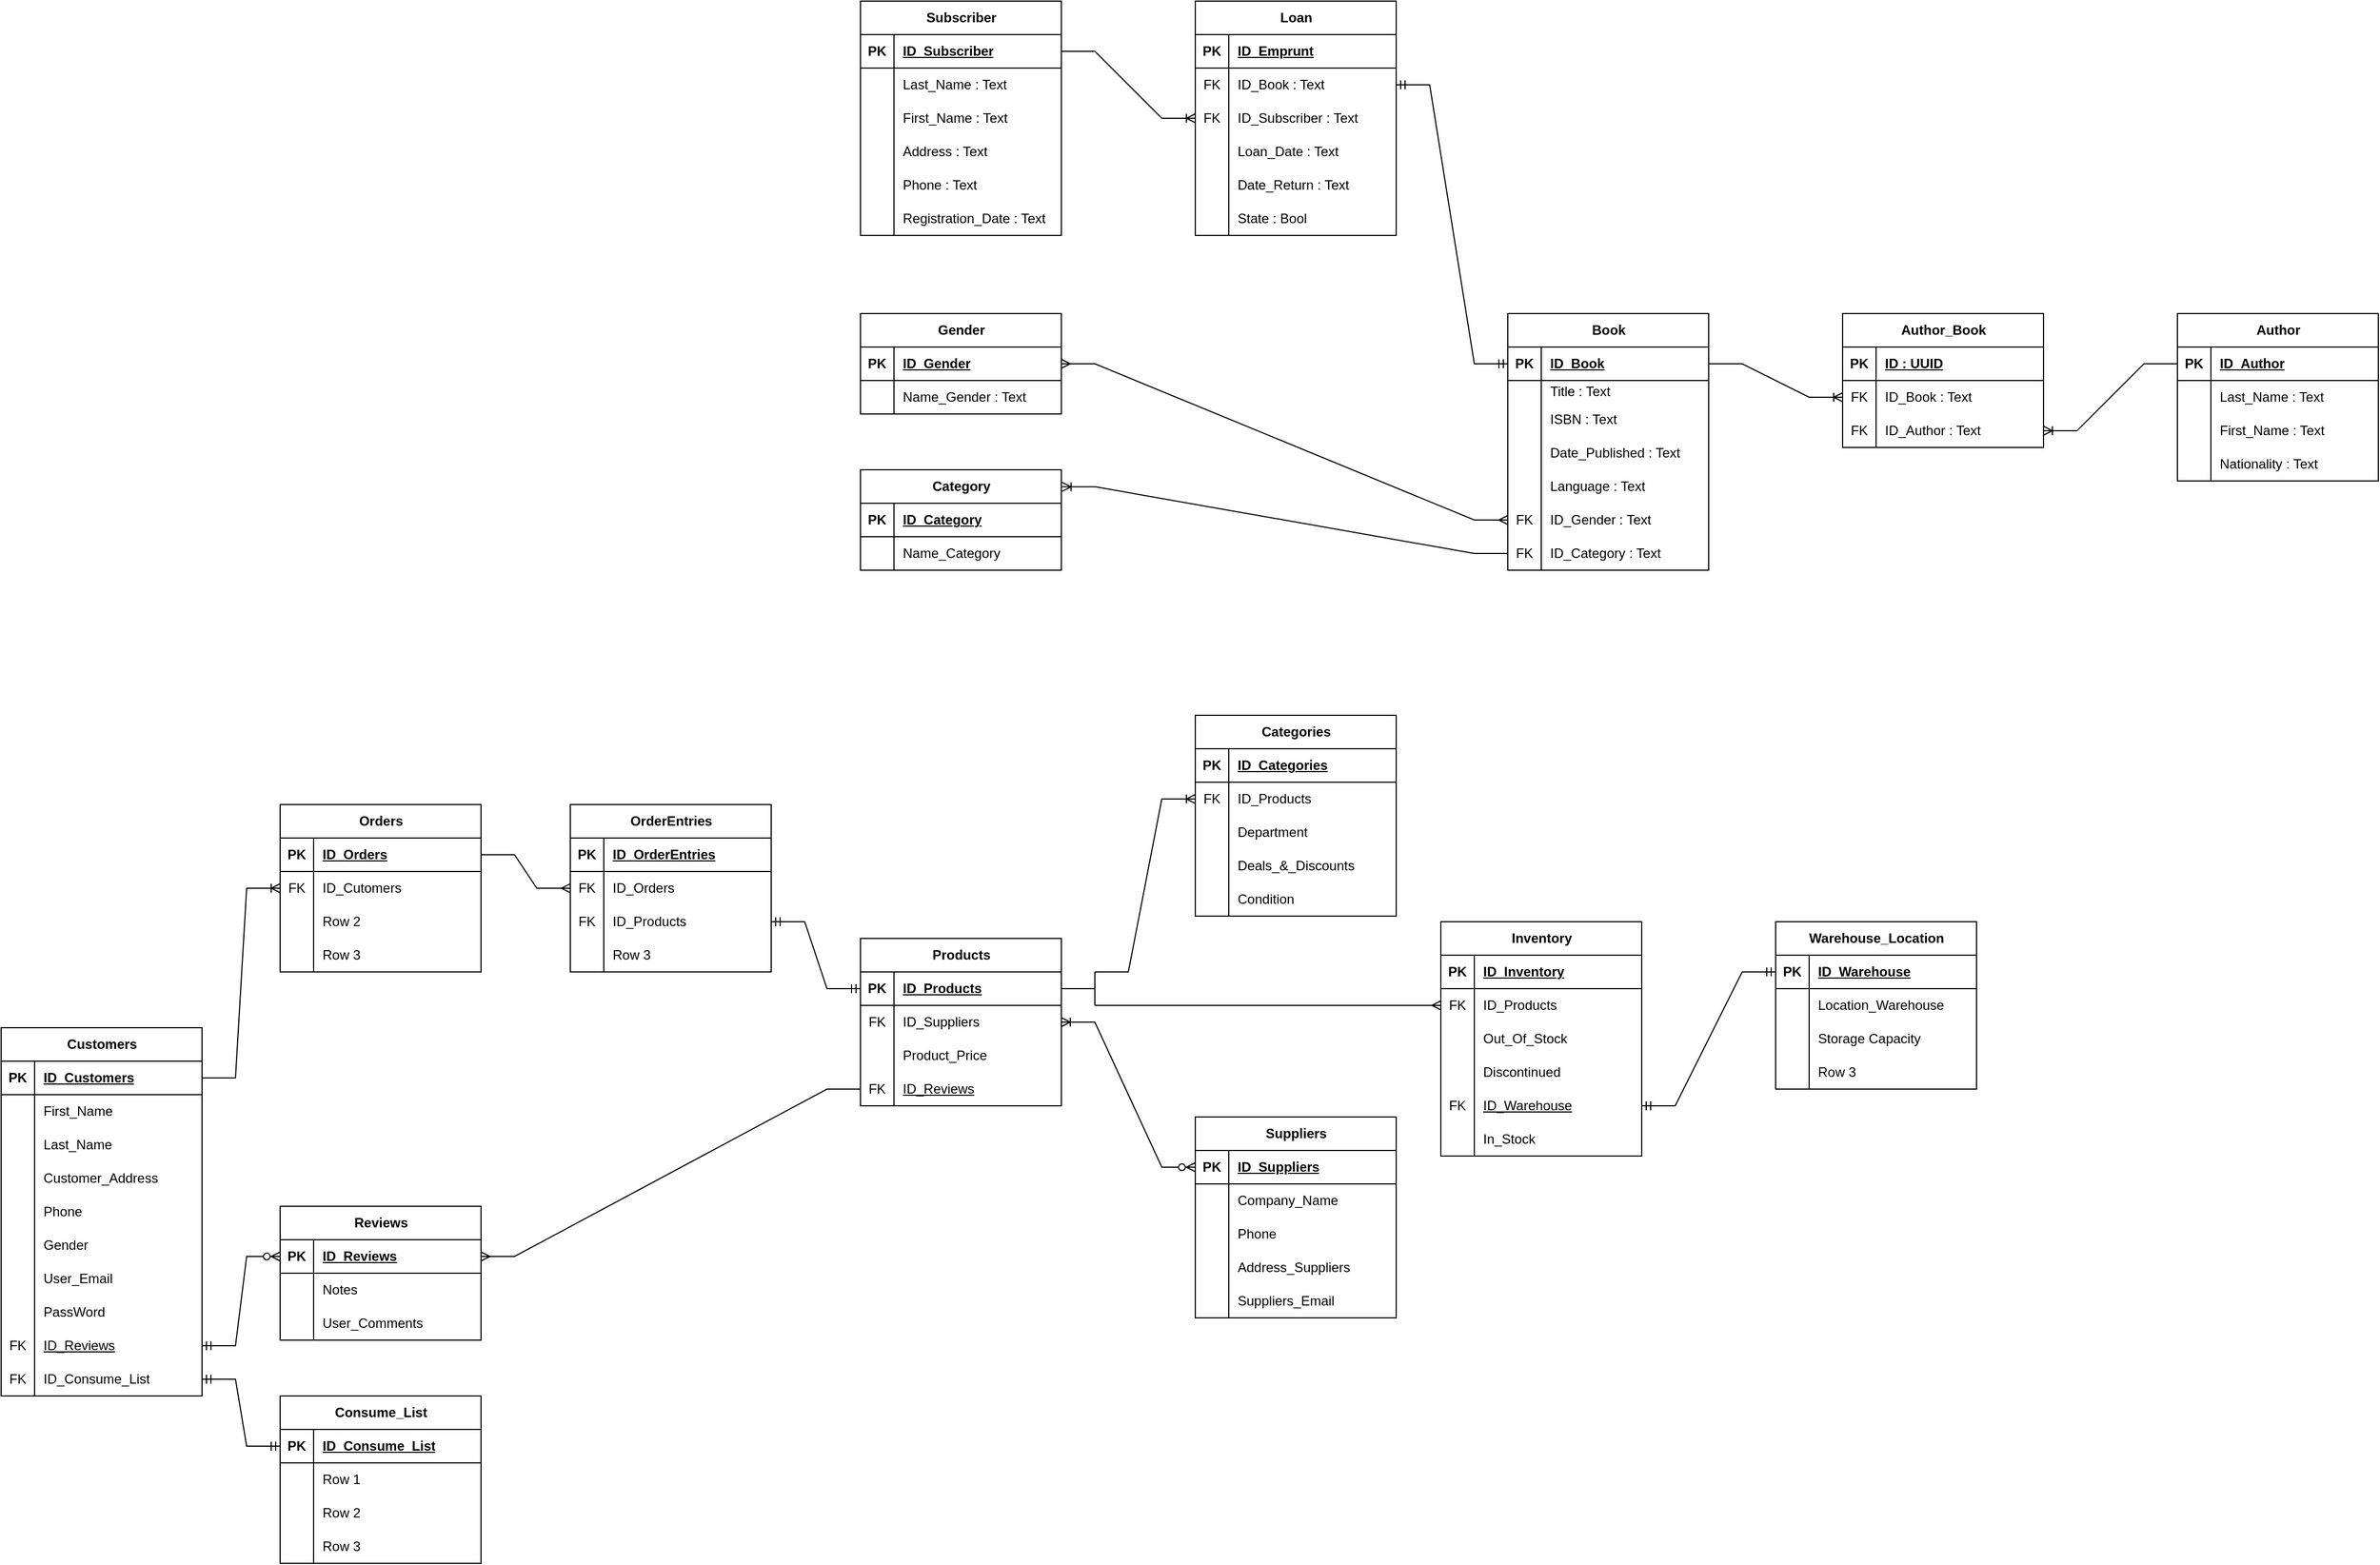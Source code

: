 <mxfile version="24.7.17">
  <diagram name="Page-1" id="8un23hDuiLWD_JSRGmDA">
    <mxGraphModel dx="2207" dy="725" grid="1" gridSize="10" guides="1" tooltips="1" connect="1" arrows="1" fold="1" page="0" pageScale="1" pageWidth="827" pageHeight="1169" math="0" shadow="0">
      <root>
        <mxCell id="0" />
        <mxCell id="1" parent="0" />
        <mxCell id="i96bMHNqvYND6-esV9IK-1" value="Book" style="shape=table;startSize=30;container=1;collapsible=1;childLayout=tableLayout;fixedRows=1;rowLines=0;fontStyle=1;align=center;resizeLast=1;html=1;" parent="1" vertex="1">
          <mxGeometry x="580" y="280" width="180" height="230" as="geometry">
            <mxRectangle x="40" y="200" width="70" height="30" as="alternateBounds" />
          </mxGeometry>
        </mxCell>
        <mxCell id="i96bMHNqvYND6-esV9IK-2" value="" style="shape=tableRow;horizontal=0;startSize=0;swimlaneHead=0;swimlaneBody=0;fillColor=none;collapsible=0;dropTarget=0;points=[[0,0.5],[1,0.5]];portConstraint=eastwest;top=0;left=0;right=0;bottom=1;" parent="i96bMHNqvYND6-esV9IK-1" vertex="1">
          <mxGeometry y="30" width="180" height="30" as="geometry" />
        </mxCell>
        <mxCell id="i96bMHNqvYND6-esV9IK-3" value="PK" style="shape=partialRectangle;connectable=0;fillColor=none;top=0;left=0;bottom=0;right=0;fontStyle=1;overflow=hidden;whiteSpace=wrap;html=1;" parent="i96bMHNqvYND6-esV9IK-2" vertex="1">
          <mxGeometry width="30" height="30" as="geometry">
            <mxRectangle width="30" height="30" as="alternateBounds" />
          </mxGeometry>
        </mxCell>
        <mxCell id="i96bMHNqvYND6-esV9IK-4" value="ID_Book" style="shape=partialRectangle;connectable=0;fillColor=none;top=0;left=0;bottom=0;right=0;align=left;spacingLeft=6;fontStyle=5;overflow=hidden;whiteSpace=wrap;html=1;" parent="i96bMHNqvYND6-esV9IK-2" vertex="1">
          <mxGeometry x="30" width="150" height="30" as="geometry">
            <mxRectangle width="150" height="30" as="alternateBounds" />
          </mxGeometry>
        </mxCell>
        <mxCell id="i96bMHNqvYND6-esV9IK-5" value="" style="shape=tableRow;horizontal=0;startSize=0;swimlaneHead=0;swimlaneBody=0;fillColor=none;collapsible=0;dropTarget=0;points=[[0,0.5],[1,0.5]];portConstraint=eastwest;top=0;left=0;right=0;bottom=0;" parent="i96bMHNqvYND6-esV9IK-1" vertex="1">
          <mxGeometry y="60" width="180" height="20" as="geometry" />
        </mxCell>
        <mxCell id="i96bMHNqvYND6-esV9IK-6" value="" style="shape=partialRectangle;connectable=0;fillColor=none;top=0;left=0;bottom=0;right=0;editable=1;overflow=hidden;whiteSpace=wrap;html=1;" parent="i96bMHNqvYND6-esV9IK-5" vertex="1">
          <mxGeometry width="30" height="20" as="geometry">
            <mxRectangle width="30" height="20" as="alternateBounds" />
          </mxGeometry>
        </mxCell>
        <mxCell id="i96bMHNqvYND6-esV9IK-7" value="Title&amp;nbsp;: Text" style="shape=partialRectangle;connectable=0;fillColor=none;top=0;left=0;bottom=0;right=0;align=left;spacingLeft=6;overflow=hidden;whiteSpace=wrap;html=1;" parent="i96bMHNqvYND6-esV9IK-5" vertex="1">
          <mxGeometry x="30" width="150" height="20" as="geometry">
            <mxRectangle width="150" height="20" as="alternateBounds" />
          </mxGeometry>
        </mxCell>
        <mxCell id="i96bMHNqvYND6-esV9IK-8" value="" style="shape=tableRow;horizontal=0;startSize=0;swimlaneHead=0;swimlaneBody=0;fillColor=none;collapsible=0;dropTarget=0;points=[[0,0.5],[1,0.5]];portConstraint=eastwest;top=0;left=0;right=0;bottom=0;" parent="i96bMHNqvYND6-esV9IK-1" vertex="1">
          <mxGeometry y="80" width="180" height="30" as="geometry" />
        </mxCell>
        <mxCell id="i96bMHNqvYND6-esV9IK-9" value="" style="shape=partialRectangle;connectable=0;fillColor=none;top=0;left=0;bottom=0;right=0;editable=1;overflow=hidden;whiteSpace=wrap;html=1;" parent="i96bMHNqvYND6-esV9IK-8" vertex="1">
          <mxGeometry width="30" height="30" as="geometry">
            <mxRectangle width="30" height="30" as="alternateBounds" />
          </mxGeometry>
        </mxCell>
        <mxCell id="i96bMHNqvYND6-esV9IK-10" value="ISBN : Text" style="shape=partialRectangle;connectable=0;fillColor=none;top=0;left=0;bottom=0;right=0;align=left;spacingLeft=6;overflow=hidden;whiteSpace=wrap;html=1;" parent="i96bMHNqvYND6-esV9IK-8" vertex="1">
          <mxGeometry x="30" width="150" height="30" as="geometry">
            <mxRectangle width="150" height="30" as="alternateBounds" />
          </mxGeometry>
        </mxCell>
        <mxCell id="i96bMHNqvYND6-esV9IK-11" value="" style="shape=tableRow;horizontal=0;startSize=0;swimlaneHead=0;swimlaneBody=0;fillColor=none;collapsible=0;dropTarget=0;points=[[0,0.5],[1,0.5]];portConstraint=eastwest;top=0;left=0;right=0;bottom=0;" parent="i96bMHNqvYND6-esV9IK-1" vertex="1">
          <mxGeometry y="110" width="180" height="30" as="geometry" />
        </mxCell>
        <mxCell id="i96bMHNqvYND6-esV9IK-12" value="" style="shape=partialRectangle;connectable=0;fillColor=none;top=0;left=0;bottom=0;right=0;editable=1;overflow=hidden;whiteSpace=wrap;html=1;" parent="i96bMHNqvYND6-esV9IK-11" vertex="1">
          <mxGeometry width="30" height="30" as="geometry">
            <mxRectangle width="30" height="30" as="alternateBounds" />
          </mxGeometry>
        </mxCell>
        <mxCell id="i96bMHNqvYND6-esV9IK-13" value="Date_Published&amp;nbsp;: Text" style="shape=partialRectangle;connectable=0;fillColor=none;top=0;left=0;bottom=0;right=0;align=left;spacingLeft=6;overflow=hidden;whiteSpace=wrap;html=1;" parent="i96bMHNqvYND6-esV9IK-11" vertex="1">
          <mxGeometry x="30" width="150" height="30" as="geometry">
            <mxRectangle width="150" height="30" as="alternateBounds" />
          </mxGeometry>
        </mxCell>
        <mxCell id="i96bMHNqvYND6-esV9IK-14" value="" style="shape=tableRow;horizontal=0;startSize=0;swimlaneHead=0;swimlaneBody=0;fillColor=none;collapsible=0;dropTarget=0;points=[[0,0.5],[1,0.5]];portConstraint=eastwest;top=0;left=0;right=0;bottom=0;" parent="i96bMHNqvYND6-esV9IK-1" vertex="1">
          <mxGeometry y="140" width="180" height="30" as="geometry" />
        </mxCell>
        <mxCell id="i96bMHNqvYND6-esV9IK-15" value="" style="shape=partialRectangle;connectable=0;fillColor=none;top=0;left=0;bottom=0;right=0;editable=1;overflow=hidden;whiteSpace=wrap;html=1;" parent="i96bMHNqvYND6-esV9IK-14" vertex="1">
          <mxGeometry width="30" height="30" as="geometry">
            <mxRectangle width="30" height="30" as="alternateBounds" />
          </mxGeometry>
        </mxCell>
        <mxCell id="i96bMHNqvYND6-esV9IK-16" value="Language&amp;nbsp;: Text" style="shape=partialRectangle;connectable=0;fillColor=none;top=0;left=0;bottom=0;right=0;align=left;spacingLeft=6;overflow=hidden;whiteSpace=wrap;html=1;" parent="i96bMHNqvYND6-esV9IK-14" vertex="1">
          <mxGeometry x="30" width="150" height="30" as="geometry">
            <mxRectangle width="150" height="30" as="alternateBounds" />
          </mxGeometry>
        </mxCell>
        <mxCell id="i96bMHNqvYND6-esV9IK-30" value="" style="shape=tableRow;horizontal=0;startSize=0;swimlaneHead=0;swimlaneBody=0;fillColor=none;collapsible=0;dropTarget=0;points=[[0,0.5],[1,0.5]];portConstraint=eastwest;top=0;left=0;right=0;bottom=0;" parent="i96bMHNqvYND6-esV9IK-1" vertex="1">
          <mxGeometry y="170" width="180" height="30" as="geometry" />
        </mxCell>
        <mxCell id="i96bMHNqvYND6-esV9IK-31" value="FK" style="shape=partialRectangle;connectable=0;fillColor=none;top=0;left=0;bottom=0;right=0;editable=1;overflow=hidden;whiteSpace=wrap;html=1;" parent="i96bMHNqvYND6-esV9IK-30" vertex="1">
          <mxGeometry width="30" height="30" as="geometry">
            <mxRectangle width="30" height="30" as="alternateBounds" />
          </mxGeometry>
        </mxCell>
        <mxCell id="i96bMHNqvYND6-esV9IK-32" value="ID_Gender : Text" style="shape=partialRectangle;connectable=0;fillColor=none;top=0;left=0;bottom=0;right=0;align=left;spacingLeft=6;overflow=hidden;whiteSpace=wrap;html=1;" parent="i96bMHNqvYND6-esV9IK-30" vertex="1">
          <mxGeometry x="30" width="150" height="30" as="geometry">
            <mxRectangle width="150" height="30" as="alternateBounds" />
          </mxGeometry>
        </mxCell>
        <mxCell id="i96bMHNqvYND6-esV9IK-139" value="" style="shape=tableRow;horizontal=0;startSize=0;swimlaneHead=0;swimlaneBody=0;fillColor=none;collapsible=0;dropTarget=0;points=[[0,0.5],[1,0.5]];portConstraint=eastwest;top=0;left=0;right=0;bottom=0;" parent="i96bMHNqvYND6-esV9IK-1" vertex="1">
          <mxGeometry y="200" width="180" height="30" as="geometry" />
        </mxCell>
        <mxCell id="i96bMHNqvYND6-esV9IK-140" value="FK" style="shape=partialRectangle;connectable=0;fillColor=none;top=0;left=0;bottom=0;right=0;editable=1;overflow=hidden;whiteSpace=wrap;html=1;" parent="i96bMHNqvYND6-esV9IK-139" vertex="1">
          <mxGeometry width="30" height="30" as="geometry">
            <mxRectangle width="30" height="30" as="alternateBounds" />
          </mxGeometry>
        </mxCell>
        <mxCell id="i96bMHNqvYND6-esV9IK-141" value="ID_Category : Text" style="shape=partialRectangle;connectable=0;fillColor=none;top=0;left=0;bottom=0;right=0;align=left;spacingLeft=6;overflow=hidden;whiteSpace=wrap;html=1;" parent="i96bMHNqvYND6-esV9IK-139" vertex="1">
          <mxGeometry x="30" width="150" height="30" as="geometry">
            <mxRectangle width="150" height="30" as="alternateBounds" />
          </mxGeometry>
        </mxCell>
        <mxCell id="i96bMHNqvYND6-esV9IK-17" value="Author" style="shape=table;startSize=30;container=1;collapsible=1;childLayout=tableLayout;fixedRows=1;rowLines=0;fontStyle=1;align=center;resizeLast=1;html=1;" parent="1" vertex="1">
          <mxGeometry x="1180" y="280" width="180" height="150" as="geometry" />
        </mxCell>
        <mxCell id="i96bMHNqvYND6-esV9IK-18" value="" style="shape=tableRow;horizontal=0;startSize=0;swimlaneHead=0;swimlaneBody=0;fillColor=none;collapsible=0;dropTarget=0;points=[[0,0.5],[1,0.5]];portConstraint=eastwest;top=0;left=0;right=0;bottom=1;" parent="i96bMHNqvYND6-esV9IK-17" vertex="1">
          <mxGeometry y="30" width="180" height="30" as="geometry" />
        </mxCell>
        <mxCell id="i96bMHNqvYND6-esV9IK-19" value="PK" style="shape=partialRectangle;connectable=0;fillColor=none;top=0;left=0;bottom=0;right=0;fontStyle=1;overflow=hidden;whiteSpace=wrap;html=1;" parent="i96bMHNqvYND6-esV9IK-18" vertex="1">
          <mxGeometry width="30" height="30" as="geometry">
            <mxRectangle width="30" height="30" as="alternateBounds" />
          </mxGeometry>
        </mxCell>
        <mxCell id="i96bMHNqvYND6-esV9IK-20" value="ID_Author" style="shape=partialRectangle;connectable=0;fillColor=none;top=0;left=0;bottom=0;right=0;align=left;spacingLeft=6;fontStyle=5;overflow=hidden;whiteSpace=wrap;html=1;" parent="i96bMHNqvYND6-esV9IK-18" vertex="1">
          <mxGeometry x="30" width="150" height="30" as="geometry">
            <mxRectangle width="150" height="30" as="alternateBounds" />
          </mxGeometry>
        </mxCell>
        <mxCell id="i96bMHNqvYND6-esV9IK-21" value="" style="shape=tableRow;horizontal=0;startSize=0;swimlaneHead=0;swimlaneBody=0;fillColor=none;collapsible=0;dropTarget=0;points=[[0,0.5],[1,0.5]];portConstraint=eastwest;top=0;left=0;right=0;bottom=0;" parent="i96bMHNqvYND6-esV9IK-17" vertex="1">
          <mxGeometry y="60" width="180" height="30" as="geometry" />
        </mxCell>
        <mxCell id="i96bMHNqvYND6-esV9IK-22" value="" style="shape=partialRectangle;connectable=0;fillColor=none;top=0;left=0;bottom=0;right=0;editable=1;overflow=hidden;whiteSpace=wrap;html=1;" parent="i96bMHNqvYND6-esV9IK-21" vertex="1">
          <mxGeometry width="30" height="30" as="geometry">
            <mxRectangle width="30" height="30" as="alternateBounds" />
          </mxGeometry>
        </mxCell>
        <mxCell id="i96bMHNqvYND6-esV9IK-23" value="Last_Name : Text" style="shape=partialRectangle;connectable=0;fillColor=none;top=0;left=0;bottom=0;right=0;align=left;spacingLeft=6;overflow=hidden;whiteSpace=wrap;html=1;" parent="i96bMHNqvYND6-esV9IK-21" vertex="1">
          <mxGeometry x="30" width="150" height="30" as="geometry">
            <mxRectangle width="150" height="30" as="alternateBounds" />
          </mxGeometry>
        </mxCell>
        <mxCell id="i96bMHNqvYND6-esV9IK-24" value="" style="shape=tableRow;horizontal=0;startSize=0;swimlaneHead=0;swimlaneBody=0;fillColor=none;collapsible=0;dropTarget=0;points=[[0,0.5],[1,0.5]];portConstraint=eastwest;top=0;left=0;right=0;bottom=0;" parent="i96bMHNqvYND6-esV9IK-17" vertex="1">
          <mxGeometry y="90" width="180" height="30" as="geometry" />
        </mxCell>
        <mxCell id="i96bMHNqvYND6-esV9IK-25" value="" style="shape=partialRectangle;connectable=0;fillColor=none;top=0;left=0;bottom=0;right=0;editable=1;overflow=hidden;whiteSpace=wrap;html=1;" parent="i96bMHNqvYND6-esV9IK-24" vertex="1">
          <mxGeometry width="30" height="30" as="geometry">
            <mxRectangle width="30" height="30" as="alternateBounds" />
          </mxGeometry>
        </mxCell>
        <mxCell id="i96bMHNqvYND6-esV9IK-26" value="First_Name : Text" style="shape=partialRectangle;connectable=0;fillColor=none;top=0;left=0;bottom=0;right=0;align=left;spacingLeft=6;overflow=hidden;whiteSpace=wrap;html=1;" parent="i96bMHNqvYND6-esV9IK-24" vertex="1">
          <mxGeometry x="30" width="150" height="30" as="geometry">
            <mxRectangle width="150" height="30" as="alternateBounds" />
          </mxGeometry>
        </mxCell>
        <mxCell id="i96bMHNqvYND6-esV9IK-27" value="" style="shape=tableRow;horizontal=0;startSize=0;swimlaneHead=0;swimlaneBody=0;fillColor=none;collapsible=0;dropTarget=0;points=[[0,0.5],[1,0.5]];portConstraint=eastwest;top=0;left=0;right=0;bottom=0;" parent="i96bMHNqvYND6-esV9IK-17" vertex="1">
          <mxGeometry y="120" width="180" height="30" as="geometry" />
        </mxCell>
        <mxCell id="i96bMHNqvYND6-esV9IK-28" value="" style="shape=partialRectangle;connectable=0;fillColor=none;top=0;left=0;bottom=0;right=0;editable=1;overflow=hidden;whiteSpace=wrap;html=1;" parent="i96bMHNqvYND6-esV9IK-27" vertex="1">
          <mxGeometry width="30" height="30" as="geometry">
            <mxRectangle width="30" height="30" as="alternateBounds" />
          </mxGeometry>
        </mxCell>
        <mxCell id="i96bMHNqvYND6-esV9IK-29" value="Nationality&amp;nbsp;: Text" style="shape=partialRectangle;connectable=0;fillColor=none;top=0;left=0;bottom=0;right=0;align=left;spacingLeft=6;overflow=hidden;whiteSpace=wrap;html=1;" parent="i96bMHNqvYND6-esV9IK-27" vertex="1">
          <mxGeometry x="30" width="150" height="30" as="geometry">
            <mxRectangle width="150" height="30" as="alternateBounds" />
          </mxGeometry>
        </mxCell>
        <mxCell id="i96bMHNqvYND6-esV9IK-33" value="Author_Book" style="shape=table;startSize=30;container=1;collapsible=1;childLayout=tableLayout;fixedRows=1;rowLines=0;fontStyle=1;align=center;resizeLast=1;html=1;" parent="1" vertex="1">
          <mxGeometry x="880" y="280" width="180" height="120" as="geometry" />
        </mxCell>
        <mxCell id="i96bMHNqvYND6-esV9IK-34" value="" style="shape=tableRow;horizontal=0;startSize=0;swimlaneHead=0;swimlaneBody=0;fillColor=none;collapsible=0;dropTarget=0;points=[[0,0.5],[1,0.5]];portConstraint=eastwest;top=0;left=0;right=0;bottom=1;" parent="i96bMHNqvYND6-esV9IK-33" vertex="1">
          <mxGeometry y="30" width="180" height="30" as="geometry" />
        </mxCell>
        <mxCell id="i96bMHNqvYND6-esV9IK-35" value="PK" style="shape=partialRectangle;connectable=0;fillColor=none;top=0;left=0;bottom=0;right=0;fontStyle=1;overflow=hidden;whiteSpace=wrap;html=1;" parent="i96bMHNqvYND6-esV9IK-34" vertex="1">
          <mxGeometry width="30" height="30" as="geometry">
            <mxRectangle width="30" height="30" as="alternateBounds" />
          </mxGeometry>
        </mxCell>
        <mxCell id="i96bMHNqvYND6-esV9IK-36" value="ID : UUID" style="shape=partialRectangle;connectable=0;fillColor=none;top=0;left=0;bottom=0;right=0;align=left;spacingLeft=6;fontStyle=5;overflow=hidden;whiteSpace=wrap;html=1;" parent="i96bMHNqvYND6-esV9IK-34" vertex="1">
          <mxGeometry x="30" width="150" height="30" as="geometry">
            <mxRectangle width="150" height="30" as="alternateBounds" />
          </mxGeometry>
        </mxCell>
        <mxCell id="i96bMHNqvYND6-esV9IK-37" value="" style="shape=tableRow;horizontal=0;startSize=0;swimlaneHead=0;swimlaneBody=0;fillColor=none;collapsible=0;dropTarget=0;points=[[0,0.5],[1,0.5]];portConstraint=eastwest;top=0;left=0;right=0;bottom=0;" parent="i96bMHNqvYND6-esV9IK-33" vertex="1">
          <mxGeometry y="60" width="180" height="30" as="geometry" />
        </mxCell>
        <mxCell id="i96bMHNqvYND6-esV9IK-38" value="FK" style="shape=partialRectangle;connectable=0;fillColor=none;top=0;left=0;bottom=0;right=0;editable=1;overflow=hidden;whiteSpace=wrap;html=1;" parent="i96bMHNqvYND6-esV9IK-37" vertex="1">
          <mxGeometry width="30" height="30" as="geometry">
            <mxRectangle width="30" height="30" as="alternateBounds" />
          </mxGeometry>
        </mxCell>
        <mxCell id="i96bMHNqvYND6-esV9IK-39" value="ID_Book : Text" style="shape=partialRectangle;connectable=0;fillColor=none;top=0;left=0;bottom=0;right=0;align=left;spacingLeft=6;overflow=hidden;whiteSpace=wrap;html=1;" parent="i96bMHNqvYND6-esV9IK-37" vertex="1">
          <mxGeometry x="30" width="150" height="30" as="geometry">
            <mxRectangle width="150" height="30" as="alternateBounds" />
          </mxGeometry>
        </mxCell>
        <mxCell id="i96bMHNqvYND6-esV9IK-40" value="" style="shape=tableRow;horizontal=0;startSize=0;swimlaneHead=0;swimlaneBody=0;fillColor=none;collapsible=0;dropTarget=0;points=[[0,0.5],[1,0.5]];portConstraint=eastwest;top=0;left=0;right=0;bottom=0;" parent="i96bMHNqvYND6-esV9IK-33" vertex="1">
          <mxGeometry y="90" width="180" height="30" as="geometry" />
        </mxCell>
        <mxCell id="i96bMHNqvYND6-esV9IK-41" value="FK" style="shape=partialRectangle;connectable=0;fillColor=none;top=0;left=0;bottom=0;right=0;editable=1;overflow=hidden;whiteSpace=wrap;html=1;" parent="i96bMHNqvYND6-esV9IK-40" vertex="1">
          <mxGeometry width="30" height="30" as="geometry">
            <mxRectangle width="30" height="30" as="alternateBounds" />
          </mxGeometry>
        </mxCell>
        <mxCell id="i96bMHNqvYND6-esV9IK-42" value="ID_Author : Text" style="shape=partialRectangle;connectable=0;fillColor=none;top=0;left=0;bottom=0;right=0;align=left;spacingLeft=6;overflow=hidden;whiteSpace=wrap;html=1;" parent="i96bMHNqvYND6-esV9IK-40" vertex="1">
          <mxGeometry x="30" width="150" height="30" as="geometry">
            <mxRectangle width="150" height="30" as="alternateBounds" />
          </mxGeometry>
        </mxCell>
        <mxCell id="i96bMHNqvYND6-esV9IK-54" value="Gender" style="shape=table;startSize=30;container=1;collapsible=1;childLayout=tableLayout;fixedRows=1;rowLines=0;fontStyle=1;align=center;resizeLast=1;html=1;" parent="1" vertex="1">
          <mxGeometry y="280" width="180" height="90" as="geometry" />
        </mxCell>
        <mxCell id="i96bMHNqvYND6-esV9IK-55" value="" style="shape=tableRow;horizontal=0;startSize=0;swimlaneHead=0;swimlaneBody=0;fillColor=none;collapsible=0;dropTarget=0;points=[[0,0.5],[1,0.5]];portConstraint=eastwest;top=0;left=0;right=0;bottom=1;" parent="i96bMHNqvYND6-esV9IK-54" vertex="1">
          <mxGeometry y="30" width="180" height="30" as="geometry" />
        </mxCell>
        <mxCell id="i96bMHNqvYND6-esV9IK-56" value="PK" style="shape=partialRectangle;connectable=0;fillColor=none;top=0;left=0;bottom=0;right=0;fontStyle=1;overflow=hidden;whiteSpace=wrap;html=1;" parent="i96bMHNqvYND6-esV9IK-55" vertex="1">
          <mxGeometry width="30" height="30" as="geometry">
            <mxRectangle width="30" height="30" as="alternateBounds" />
          </mxGeometry>
        </mxCell>
        <mxCell id="i96bMHNqvYND6-esV9IK-57" value="ID_Gender" style="shape=partialRectangle;connectable=0;fillColor=none;top=0;left=0;bottom=0;right=0;align=left;spacingLeft=6;fontStyle=5;overflow=hidden;whiteSpace=wrap;html=1;" parent="i96bMHNqvYND6-esV9IK-55" vertex="1">
          <mxGeometry x="30" width="150" height="30" as="geometry">
            <mxRectangle width="150" height="30" as="alternateBounds" />
          </mxGeometry>
        </mxCell>
        <mxCell id="i96bMHNqvYND6-esV9IK-58" value="" style="shape=tableRow;horizontal=0;startSize=0;swimlaneHead=0;swimlaneBody=0;fillColor=none;collapsible=0;dropTarget=0;points=[[0,0.5],[1,0.5]];portConstraint=eastwest;top=0;left=0;right=0;bottom=0;" parent="i96bMHNqvYND6-esV9IK-54" vertex="1">
          <mxGeometry y="60" width="180" height="30" as="geometry" />
        </mxCell>
        <mxCell id="i96bMHNqvYND6-esV9IK-59" value="" style="shape=partialRectangle;connectable=0;fillColor=none;top=0;left=0;bottom=0;right=0;editable=1;overflow=hidden;whiteSpace=wrap;html=1;" parent="i96bMHNqvYND6-esV9IK-58" vertex="1">
          <mxGeometry width="30" height="30" as="geometry">
            <mxRectangle width="30" height="30" as="alternateBounds" />
          </mxGeometry>
        </mxCell>
        <mxCell id="i96bMHNqvYND6-esV9IK-60" value="Name_Gender : Text" style="shape=partialRectangle;connectable=0;fillColor=none;top=0;left=0;bottom=0;right=0;align=left;spacingLeft=6;overflow=hidden;whiteSpace=wrap;html=1;" parent="i96bMHNqvYND6-esV9IK-58" vertex="1">
          <mxGeometry x="30" width="150" height="30" as="geometry">
            <mxRectangle width="150" height="30" as="alternateBounds" />
          </mxGeometry>
        </mxCell>
        <mxCell id="i96bMHNqvYND6-esV9IK-67" value="Subscriber" style="shape=table;startSize=30;container=1;collapsible=1;childLayout=tableLayout;fixedRows=1;rowLines=0;fontStyle=1;align=center;resizeLast=1;html=1;" parent="1" vertex="1">
          <mxGeometry width="180" height="210" as="geometry" />
        </mxCell>
        <mxCell id="i96bMHNqvYND6-esV9IK-68" value="" style="shape=tableRow;horizontal=0;startSize=0;swimlaneHead=0;swimlaneBody=0;fillColor=none;collapsible=0;dropTarget=0;points=[[0,0.5],[1,0.5]];portConstraint=eastwest;top=0;left=0;right=0;bottom=1;" parent="i96bMHNqvYND6-esV9IK-67" vertex="1">
          <mxGeometry y="30" width="180" height="30" as="geometry" />
        </mxCell>
        <mxCell id="i96bMHNqvYND6-esV9IK-69" value="PK" style="shape=partialRectangle;connectable=0;fillColor=none;top=0;left=0;bottom=0;right=0;fontStyle=1;overflow=hidden;whiteSpace=wrap;html=1;" parent="i96bMHNqvYND6-esV9IK-68" vertex="1">
          <mxGeometry width="30" height="30" as="geometry">
            <mxRectangle width="30" height="30" as="alternateBounds" />
          </mxGeometry>
        </mxCell>
        <mxCell id="i96bMHNqvYND6-esV9IK-70" value="ID_Subscriber" style="shape=partialRectangle;connectable=0;fillColor=none;top=0;left=0;bottom=0;right=0;align=left;spacingLeft=6;fontStyle=5;overflow=hidden;whiteSpace=wrap;html=1;" parent="i96bMHNqvYND6-esV9IK-68" vertex="1">
          <mxGeometry x="30" width="150" height="30" as="geometry">
            <mxRectangle width="150" height="30" as="alternateBounds" />
          </mxGeometry>
        </mxCell>
        <mxCell id="i96bMHNqvYND6-esV9IK-71" value="" style="shape=tableRow;horizontal=0;startSize=0;swimlaneHead=0;swimlaneBody=0;fillColor=none;collapsible=0;dropTarget=0;points=[[0,0.5],[1,0.5]];portConstraint=eastwest;top=0;left=0;right=0;bottom=0;" parent="i96bMHNqvYND6-esV9IK-67" vertex="1">
          <mxGeometry y="60" width="180" height="30" as="geometry" />
        </mxCell>
        <mxCell id="i96bMHNqvYND6-esV9IK-72" value="" style="shape=partialRectangle;connectable=0;fillColor=none;top=0;left=0;bottom=0;right=0;editable=1;overflow=hidden;whiteSpace=wrap;html=1;" parent="i96bMHNqvYND6-esV9IK-71" vertex="1">
          <mxGeometry width="30" height="30" as="geometry">
            <mxRectangle width="30" height="30" as="alternateBounds" />
          </mxGeometry>
        </mxCell>
        <mxCell id="i96bMHNqvYND6-esV9IK-73" value="Last_Name : Text" style="shape=partialRectangle;connectable=0;fillColor=none;top=0;left=0;bottom=0;right=0;align=left;spacingLeft=6;overflow=hidden;whiteSpace=wrap;html=1;" parent="i96bMHNqvYND6-esV9IK-71" vertex="1">
          <mxGeometry x="30" width="150" height="30" as="geometry">
            <mxRectangle width="150" height="30" as="alternateBounds" />
          </mxGeometry>
        </mxCell>
        <mxCell id="i96bMHNqvYND6-esV9IK-74" value="" style="shape=tableRow;horizontal=0;startSize=0;swimlaneHead=0;swimlaneBody=0;fillColor=none;collapsible=0;dropTarget=0;points=[[0,0.5],[1,0.5]];portConstraint=eastwest;top=0;left=0;right=0;bottom=0;" parent="i96bMHNqvYND6-esV9IK-67" vertex="1">
          <mxGeometry y="90" width="180" height="30" as="geometry" />
        </mxCell>
        <mxCell id="i96bMHNqvYND6-esV9IK-75" value="" style="shape=partialRectangle;connectable=0;fillColor=none;top=0;left=0;bottom=0;right=0;editable=1;overflow=hidden;whiteSpace=wrap;html=1;" parent="i96bMHNqvYND6-esV9IK-74" vertex="1">
          <mxGeometry width="30" height="30" as="geometry">
            <mxRectangle width="30" height="30" as="alternateBounds" />
          </mxGeometry>
        </mxCell>
        <mxCell id="i96bMHNqvYND6-esV9IK-76" value="First_Name : Text" style="shape=partialRectangle;connectable=0;fillColor=none;top=0;left=0;bottom=0;right=0;align=left;spacingLeft=6;overflow=hidden;whiteSpace=wrap;html=1;" parent="i96bMHNqvYND6-esV9IK-74" vertex="1">
          <mxGeometry x="30" width="150" height="30" as="geometry">
            <mxRectangle width="150" height="30" as="alternateBounds" />
          </mxGeometry>
        </mxCell>
        <mxCell id="i96bMHNqvYND6-esV9IK-77" value="" style="shape=tableRow;horizontal=0;startSize=0;swimlaneHead=0;swimlaneBody=0;fillColor=none;collapsible=0;dropTarget=0;points=[[0,0.5],[1,0.5]];portConstraint=eastwest;top=0;left=0;right=0;bottom=0;" parent="i96bMHNqvYND6-esV9IK-67" vertex="1">
          <mxGeometry y="120" width="180" height="30" as="geometry" />
        </mxCell>
        <mxCell id="i96bMHNqvYND6-esV9IK-78" value="" style="shape=partialRectangle;connectable=0;fillColor=none;top=0;left=0;bottom=0;right=0;editable=1;overflow=hidden;whiteSpace=wrap;html=1;" parent="i96bMHNqvYND6-esV9IK-77" vertex="1">
          <mxGeometry width="30" height="30" as="geometry">
            <mxRectangle width="30" height="30" as="alternateBounds" />
          </mxGeometry>
        </mxCell>
        <mxCell id="i96bMHNqvYND6-esV9IK-79" value="Address : Text" style="shape=partialRectangle;connectable=0;fillColor=none;top=0;left=0;bottom=0;right=0;align=left;spacingLeft=6;overflow=hidden;whiteSpace=wrap;html=1;" parent="i96bMHNqvYND6-esV9IK-77" vertex="1">
          <mxGeometry x="30" width="150" height="30" as="geometry">
            <mxRectangle width="150" height="30" as="alternateBounds" />
          </mxGeometry>
        </mxCell>
        <mxCell id="i96bMHNqvYND6-esV9IK-80" value="" style="shape=tableRow;horizontal=0;startSize=0;swimlaneHead=0;swimlaneBody=0;fillColor=none;collapsible=0;dropTarget=0;points=[[0,0.5],[1,0.5]];portConstraint=eastwest;top=0;left=0;right=0;bottom=0;" parent="i96bMHNqvYND6-esV9IK-67" vertex="1">
          <mxGeometry y="150" width="180" height="30" as="geometry" />
        </mxCell>
        <mxCell id="i96bMHNqvYND6-esV9IK-81" value="" style="shape=partialRectangle;connectable=0;fillColor=none;top=0;left=0;bottom=0;right=0;editable=1;overflow=hidden;whiteSpace=wrap;html=1;" parent="i96bMHNqvYND6-esV9IK-80" vertex="1">
          <mxGeometry width="30" height="30" as="geometry">
            <mxRectangle width="30" height="30" as="alternateBounds" />
          </mxGeometry>
        </mxCell>
        <mxCell id="i96bMHNqvYND6-esV9IK-82" value="Phone : Text" style="shape=partialRectangle;connectable=0;fillColor=none;top=0;left=0;bottom=0;right=0;align=left;spacingLeft=6;overflow=hidden;whiteSpace=wrap;html=1;" parent="i96bMHNqvYND6-esV9IK-80" vertex="1">
          <mxGeometry x="30" width="150" height="30" as="geometry">
            <mxRectangle width="150" height="30" as="alternateBounds" />
          </mxGeometry>
        </mxCell>
        <mxCell id="i96bMHNqvYND6-esV9IK-83" value="" style="shape=tableRow;horizontal=0;startSize=0;swimlaneHead=0;swimlaneBody=0;fillColor=none;collapsible=0;dropTarget=0;points=[[0,0.5],[1,0.5]];portConstraint=eastwest;top=0;left=0;right=0;bottom=0;" parent="i96bMHNqvYND6-esV9IK-67" vertex="1">
          <mxGeometry y="180" width="180" height="30" as="geometry" />
        </mxCell>
        <mxCell id="i96bMHNqvYND6-esV9IK-84" value="" style="shape=partialRectangle;connectable=0;fillColor=none;top=0;left=0;bottom=0;right=0;editable=1;overflow=hidden;whiteSpace=wrap;html=1;" parent="i96bMHNqvYND6-esV9IK-83" vertex="1">
          <mxGeometry width="30" height="30" as="geometry">
            <mxRectangle width="30" height="30" as="alternateBounds" />
          </mxGeometry>
        </mxCell>
        <mxCell id="i96bMHNqvYND6-esV9IK-85" value="Registration_Date : Text" style="shape=partialRectangle;connectable=0;fillColor=none;top=0;left=0;bottom=0;right=0;align=left;spacingLeft=6;overflow=hidden;whiteSpace=wrap;html=1;" parent="i96bMHNqvYND6-esV9IK-83" vertex="1">
          <mxGeometry x="30" width="150" height="30" as="geometry">
            <mxRectangle width="150" height="30" as="alternateBounds" />
          </mxGeometry>
        </mxCell>
        <mxCell id="i96bMHNqvYND6-esV9IK-86" value="Loan" style="shape=table;startSize=30;container=1;collapsible=1;childLayout=tableLayout;fixedRows=1;rowLines=0;fontStyle=1;align=center;resizeLast=1;html=1;" parent="1" vertex="1">
          <mxGeometry x="300" width="180" height="210" as="geometry" />
        </mxCell>
        <mxCell id="i96bMHNqvYND6-esV9IK-87" value="" style="shape=tableRow;horizontal=0;startSize=0;swimlaneHead=0;swimlaneBody=0;fillColor=none;collapsible=0;dropTarget=0;points=[[0,0.5],[1,0.5]];portConstraint=eastwest;top=0;left=0;right=0;bottom=1;" parent="i96bMHNqvYND6-esV9IK-86" vertex="1">
          <mxGeometry y="30" width="180" height="30" as="geometry" />
        </mxCell>
        <mxCell id="i96bMHNqvYND6-esV9IK-88" value="PK" style="shape=partialRectangle;connectable=0;fillColor=none;top=0;left=0;bottom=0;right=0;fontStyle=1;overflow=hidden;whiteSpace=wrap;html=1;" parent="i96bMHNqvYND6-esV9IK-87" vertex="1">
          <mxGeometry width="30" height="30" as="geometry">
            <mxRectangle width="30" height="30" as="alternateBounds" />
          </mxGeometry>
        </mxCell>
        <mxCell id="i96bMHNqvYND6-esV9IK-89" value="ID_Emprunt" style="shape=partialRectangle;connectable=0;fillColor=none;top=0;left=0;bottom=0;right=0;align=left;spacingLeft=6;fontStyle=5;overflow=hidden;whiteSpace=wrap;html=1;" parent="i96bMHNqvYND6-esV9IK-87" vertex="1">
          <mxGeometry x="30" width="150" height="30" as="geometry">
            <mxRectangle width="150" height="30" as="alternateBounds" />
          </mxGeometry>
        </mxCell>
        <mxCell id="i96bMHNqvYND6-esV9IK-90" value="" style="shape=tableRow;horizontal=0;startSize=0;swimlaneHead=0;swimlaneBody=0;fillColor=none;collapsible=0;dropTarget=0;points=[[0,0.5],[1,0.5]];portConstraint=eastwest;top=0;left=0;right=0;bottom=0;" parent="i96bMHNqvYND6-esV9IK-86" vertex="1">
          <mxGeometry y="60" width="180" height="30" as="geometry" />
        </mxCell>
        <mxCell id="i96bMHNqvYND6-esV9IK-91" value="FK" style="shape=partialRectangle;connectable=0;fillColor=none;top=0;left=0;bottom=0;right=0;editable=1;overflow=hidden;whiteSpace=wrap;html=1;" parent="i96bMHNqvYND6-esV9IK-90" vertex="1">
          <mxGeometry width="30" height="30" as="geometry">
            <mxRectangle width="30" height="30" as="alternateBounds" />
          </mxGeometry>
        </mxCell>
        <mxCell id="i96bMHNqvYND6-esV9IK-92" value="ID_Book : Text" style="shape=partialRectangle;connectable=0;fillColor=none;top=0;left=0;bottom=0;right=0;align=left;spacingLeft=6;overflow=hidden;whiteSpace=wrap;html=1;" parent="i96bMHNqvYND6-esV9IK-90" vertex="1">
          <mxGeometry x="30" width="150" height="30" as="geometry">
            <mxRectangle width="150" height="30" as="alternateBounds" />
          </mxGeometry>
        </mxCell>
        <mxCell id="i96bMHNqvYND6-esV9IK-93" value="" style="shape=tableRow;horizontal=0;startSize=0;swimlaneHead=0;swimlaneBody=0;fillColor=none;collapsible=0;dropTarget=0;points=[[0,0.5],[1,0.5]];portConstraint=eastwest;top=0;left=0;right=0;bottom=0;" parent="i96bMHNqvYND6-esV9IK-86" vertex="1">
          <mxGeometry y="90" width="180" height="30" as="geometry" />
        </mxCell>
        <mxCell id="i96bMHNqvYND6-esV9IK-94" value="FK" style="shape=partialRectangle;connectable=0;fillColor=none;top=0;left=0;bottom=0;right=0;editable=1;overflow=hidden;whiteSpace=wrap;html=1;" parent="i96bMHNqvYND6-esV9IK-93" vertex="1">
          <mxGeometry width="30" height="30" as="geometry">
            <mxRectangle width="30" height="30" as="alternateBounds" />
          </mxGeometry>
        </mxCell>
        <mxCell id="i96bMHNqvYND6-esV9IK-95" value="ID_Subscriber : Text" style="shape=partialRectangle;connectable=0;fillColor=none;top=0;left=0;bottom=0;right=0;align=left;spacingLeft=6;overflow=hidden;whiteSpace=wrap;html=1;" parent="i96bMHNqvYND6-esV9IK-93" vertex="1">
          <mxGeometry x="30" width="150" height="30" as="geometry">
            <mxRectangle width="150" height="30" as="alternateBounds" />
          </mxGeometry>
        </mxCell>
        <mxCell id="i96bMHNqvYND6-esV9IK-96" value="" style="shape=tableRow;horizontal=0;startSize=0;swimlaneHead=0;swimlaneBody=0;fillColor=none;collapsible=0;dropTarget=0;points=[[0,0.5],[1,0.5]];portConstraint=eastwest;top=0;left=0;right=0;bottom=0;" parent="i96bMHNqvYND6-esV9IK-86" vertex="1">
          <mxGeometry y="120" width="180" height="30" as="geometry" />
        </mxCell>
        <mxCell id="i96bMHNqvYND6-esV9IK-97" value="" style="shape=partialRectangle;connectable=0;fillColor=none;top=0;left=0;bottom=0;right=0;editable=1;overflow=hidden;whiteSpace=wrap;html=1;" parent="i96bMHNqvYND6-esV9IK-96" vertex="1">
          <mxGeometry width="30" height="30" as="geometry">
            <mxRectangle width="30" height="30" as="alternateBounds" />
          </mxGeometry>
        </mxCell>
        <mxCell id="i96bMHNqvYND6-esV9IK-98" value="Loan_Date&amp;nbsp;: Text" style="shape=partialRectangle;connectable=0;fillColor=none;top=0;left=0;bottom=0;right=0;align=left;spacingLeft=6;overflow=hidden;whiteSpace=wrap;html=1;" parent="i96bMHNqvYND6-esV9IK-96" vertex="1">
          <mxGeometry x="30" width="150" height="30" as="geometry">
            <mxRectangle width="150" height="30" as="alternateBounds" />
          </mxGeometry>
        </mxCell>
        <mxCell id="i96bMHNqvYND6-esV9IK-99" value="" style="shape=tableRow;horizontal=0;startSize=0;swimlaneHead=0;swimlaneBody=0;fillColor=none;collapsible=0;dropTarget=0;points=[[0,0.5],[1,0.5]];portConstraint=eastwest;top=0;left=0;right=0;bottom=0;" parent="i96bMHNqvYND6-esV9IK-86" vertex="1">
          <mxGeometry y="150" width="180" height="30" as="geometry" />
        </mxCell>
        <mxCell id="i96bMHNqvYND6-esV9IK-100" value="" style="shape=partialRectangle;connectable=0;fillColor=none;top=0;left=0;bottom=0;right=0;editable=1;overflow=hidden;whiteSpace=wrap;html=1;" parent="i96bMHNqvYND6-esV9IK-99" vertex="1">
          <mxGeometry width="30" height="30" as="geometry">
            <mxRectangle width="30" height="30" as="alternateBounds" />
          </mxGeometry>
        </mxCell>
        <mxCell id="i96bMHNqvYND6-esV9IK-101" value="Date_Return&amp;nbsp;: Text" style="shape=partialRectangle;connectable=0;fillColor=none;top=0;left=0;bottom=0;right=0;align=left;spacingLeft=6;overflow=hidden;whiteSpace=wrap;html=1;" parent="i96bMHNqvYND6-esV9IK-99" vertex="1">
          <mxGeometry x="30" width="150" height="30" as="geometry">
            <mxRectangle width="150" height="30" as="alternateBounds" />
          </mxGeometry>
        </mxCell>
        <mxCell id="i96bMHNqvYND6-esV9IK-109" value="" style="shape=tableRow;horizontal=0;startSize=0;swimlaneHead=0;swimlaneBody=0;fillColor=none;collapsible=0;dropTarget=0;points=[[0,0.5],[1,0.5]];portConstraint=eastwest;top=0;left=0;right=0;bottom=0;" parent="i96bMHNqvYND6-esV9IK-86" vertex="1">
          <mxGeometry y="180" width="180" height="30" as="geometry" />
        </mxCell>
        <mxCell id="i96bMHNqvYND6-esV9IK-110" value="" style="shape=partialRectangle;connectable=0;fillColor=none;top=0;left=0;bottom=0;right=0;editable=1;overflow=hidden;whiteSpace=wrap;html=1;" parent="i96bMHNqvYND6-esV9IK-109" vertex="1">
          <mxGeometry width="30" height="30" as="geometry">
            <mxRectangle width="30" height="30" as="alternateBounds" />
          </mxGeometry>
        </mxCell>
        <mxCell id="i96bMHNqvYND6-esV9IK-111" value="State : Bool" style="shape=partialRectangle;connectable=0;fillColor=none;top=0;left=0;bottom=0;right=0;align=left;spacingLeft=6;overflow=hidden;whiteSpace=wrap;html=1;" parent="i96bMHNqvYND6-esV9IK-109" vertex="1">
          <mxGeometry x="30" width="150" height="30" as="geometry">
            <mxRectangle width="150" height="30" as="alternateBounds" />
          </mxGeometry>
        </mxCell>
        <mxCell id="i96bMHNqvYND6-esV9IK-102" value="" style="edgeStyle=entityRelationEdgeStyle;fontSize=12;html=1;endArrow=ERoneToMany;rounded=0;entryX=0;entryY=0.5;entryDx=0;entryDy=0;exitX=1;exitY=0.5;exitDx=0;exitDy=0;" parent="1" source="i96bMHNqvYND6-esV9IK-2" target="i96bMHNqvYND6-esV9IK-37" edge="1">
          <mxGeometry width="100" height="100" relative="1" as="geometry">
            <mxPoint x="820" y="600" as="sourcePoint" />
            <mxPoint x="920" y="500" as="targetPoint" />
          </mxGeometry>
        </mxCell>
        <mxCell id="i96bMHNqvYND6-esV9IK-103" value="" style="edgeStyle=entityRelationEdgeStyle;fontSize=12;html=1;endArrow=ERoneToMany;rounded=0;entryX=1;entryY=0.5;entryDx=0;entryDy=0;exitX=0;exitY=0.5;exitDx=0;exitDy=0;" parent="1" source="i96bMHNqvYND6-esV9IK-18" target="i96bMHNqvYND6-esV9IK-40" edge="1">
          <mxGeometry width="100" height="100" relative="1" as="geometry">
            <mxPoint x="1120" y="780" as="sourcePoint" />
            <mxPoint x="1220" y="680" as="targetPoint" />
          </mxGeometry>
        </mxCell>
        <mxCell id="i96bMHNqvYND6-esV9IK-106" value="" style="edgeStyle=entityRelationEdgeStyle;fontSize=12;html=1;endArrow=ERmany;startArrow=ERmany;rounded=0;entryX=0;entryY=0.5;entryDx=0;entryDy=0;exitX=1;exitY=0.5;exitDx=0;exitDy=0;" parent="1" source="i96bMHNqvYND6-esV9IK-55" target="i96bMHNqvYND6-esV9IK-30" edge="1">
          <mxGeometry width="100" height="100" relative="1" as="geometry">
            <mxPoint x="510" y="570" as="sourcePoint" />
            <mxPoint x="610" y="470" as="targetPoint" />
          </mxGeometry>
        </mxCell>
        <mxCell id="i96bMHNqvYND6-esV9IK-107" value="" style="edgeStyle=entityRelationEdgeStyle;fontSize=12;html=1;endArrow=ERoneToMany;rounded=0;exitX=1;exitY=0.5;exitDx=0;exitDy=0;" parent="1" source="i96bMHNqvYND6-esV9IK-68" target="i96bMHNqvYND6-esV9IK-93" edge="1">
          <mxGeometry width="100" height="100" relative="1" as="geometry">
            <mxPoint x="820" y="700" as="sourcePoint" />
            <mxPoint x="1050" y="650" as="targetPoint" />
          </mxGeometry>
        </mxCell>
        <mxCell id="i96bMHNqvYND6-esV9IK-112" value="" style="edgeStyle=entityRelationEdgeStyle;fontSize=12;html=1;endArrow=ERmandOne;startArrow=ERmandOne;rounded=0;exitX=1;exitY=0.5;exitDx=0;exitDy=0;entryX=0;entryY=0.5;entryDx=0;entryDy=0;" parent="1" source="i96bMHNqvYND6-esV9IK-90" target="i96bMHNqvYND6-esV9IK-2" edge="1">
          <mxGeometry width="100" height="100" relative="1" as="geometry">
            <mxPoint x="710" y="300" as="sourcePoint" />
            <mxPoint x="810" y="200" as="targetPoint" />
          </mxGeometry>
        </mxCell>
        <mxCell id="i96bMHNqvYND6-esV9IK-142" value="Category" style="shape=table;startSize=30;container=1;collapsible=1;childLayout=tableLayout;fixedRows=1;rowLines=0;fontStyle=1;align=center;resizeLast=1;html=1;" parent="1" vertex="1">
          <mxGeometry y="420" width="180" height="90" as="geometry" />
        </mxCell>
        <mxCell id="i96bMHNqvYND6-esV9IK-143" value="" style="shape=tableRow;horizontal=0;startSize=0;swimlaneHead=0;swimlaneBody=0;fillColor=none;collapsible=0;dropTarget=0;points=[[0,0.5],[1,0.5]];portConstraint=eastwest;top=0;left=0;right=0;bottom=1;" parent="i96bMHNqvYND6-esV9IK-142" vertex="1">
          <mxGeometry y="30" width="180" height="30" as="geometry" />
        </mxCell>
        <mxCell id="i96bMHNqvYND6-esV9IK-144" value="PK" style="shape=partialRectangle;connectable=0;fillColor=none;top=0;left=0;bottom=0;right=0;fontStyle=1;overflow=hidden;whiteSpace=wrap;html=1;" parent="i96bMHNqvYND6-esV9IK-143" vertex="1">
          <mxGeometry width="30" height="30" as="geometry">
            <mxRectangle width="30" height="30" as="alternateBounds" />
          </mxGeometry>
        </mxCell>
        <mxCell id="i96bMHNqvYND6-esV9IK-145" value="ID_Category" style="shape=partialRectangle;connectable=0;fillColor=none;top=0;left=0;bottom=0;right=0;align=left;spacingLeft=6;fontStyle=5;overflow=hidden;whiteSpace=wrap;html=1;" parent="i96bMHNqvYND6-esV9IK-143" vertex="1">
          <mxGeometry x="30" width="150" height="30" as="geometry">
            <mxRectangle width="150" height="30" as="alternateBounds" />
          </mxGeometry>
        </mxCell>
        <mxCell id="i96bMHNqvYND6-esV9IK-146" value="" style="shape=tableRow;horizontal=0;startSize=0;swimlaneHead=0;swimlaneBody=0;fillColor=none;collapsible=0;dropTarget=0;points=[[0,0.5],[1,0.5]];portConstraint=eastwest;top=0;left=0;right=0;bottom=0;" parent="i96bMHNqvYND6-esV9IK-142" vertex="1">
          <mxGeometry y="60" width="180" height="30" as="geometry" />
        </mxCell>
        <mxCell id="i96bMHNqvYND6-esV9IK-147" value="" style="shape=partialRectangle;connectable=0;fillColor=none;top=0;left=0;bottom=0;right=0;editable=1;overflow=hidden;whiteSpace=wrap;html=1;" parent="i96bMHNqvYND6-esV9IK-146" vertex="1">
          <mxGeometry width="30" height="30" as="geometry">
            <mxRectangle width="30" height="30" as="alternateBounds" />
          </mxGeometry>
        </mxCell>
        <mxCell id="i96bMHNqvYND6-esV9IK-148" value="Name_Category" style="shape=partialRectangle;connectable=0;fillColor=none;top=0;left=0;bottom=0;right=0;align=left;spacingLeft=6;overflow=hidden;whiteSpace=wrap;html=1;" parent="i96bMHNqvYND6-esV9IK-146" vertex="1">
          <mxGeometry x="30" width="150" height="30" as="geometry">
            <mxRectangle width="150" height="30" as="alternateBounds" />
          </mxGeometry>
        </mxCell>
        <mxCell id="i96bMHNqvYND6-esV9IK-155" value="" style="edgeStyle=entityRelationEdgeStyle;fontSize=12;html=1;endArrow=ERoneToMany;rounded=0;exitX=0;exitY=0.5;exitDx=0;exitDy=0;entryX=1.004;entryY=0.17;entryDx=0;entryDy=0;entryPerimeter=0;" parent="1" source="i96bMHNqvYND6-esV9IK-139" target="i96bMHNqvYND6-esV9IK-142" edge="1">
          <mxGeometry width="100" height="100" relative="1" as="geometry">
            <mxPoint x="270" y="540" as="sourcePoint" />
            <mxPoint x="250" y="430" as="targetPoint" />
          </mxGeometry>
        </mxCell>
        <mxCell id="p_0PpZLcO-NTd1uAV7jU-55" value="Products" style="shape=table;startSize=30;container=1;collapsible=1;childLayout=tableLayout;fixedRows=1;rowLines=0;fontStyle=1;align=center;resizeLast=1;html=1;" parent="1" vertex="1">
          <mxGeometry y="840" width="180" height="150" as="geometry" />
        </mxCell>
        <mxCell id="p_0PpZLcO-NTd1uAV7jU-56" value="" style="shape=tableRow;horizontal=0;startSize=0;swimlaneHead=0;swimlaneBody=0;fillColor=none;collapsible=0;dropTarget=0;points=[[0,0.5],[1,0.5]];portConstraint=eastwest;top=0;left=0;right=0;bottom=1;" parent="p_0PpZLcO-NTd1uAV7jU-55" vertex="1">
          <mxGeometry y="30" width="180" height="30" as="geometry" />
        </mxCell>
        <mxCell id="p_0PpZLcO-NTd1uAV7jU-57" value="PK" style="shape=partialRectangle;connectable=0;fillColor=none;top=0;left=0;bottom=0;right=0;fontStyle=1;overflow=hidden;whiteSpace=wrap;html=1;" parent="p_0PpZLcO-NTd1uAV7jU-56" vertex="1">
          <mxGeometry width="30" height="30" as="geometry">
            <mxRectangle width="30" height="30" as="alternateBounds" />
          </mxGeometry>
        </mxCell>
        <mxCell id="p_0PpZLcO-NTd1uAV7jU-58" value="ID_Products" style="shape=partialRectangle;connectable=0;fillColor=none;top=0;left=0;bottom=0;right=0;align=left;spacingLeft=6;fontStyle=5;overflow=hidden;whiteSpace=wrap;html=1;" parent="p_0PpZLcO-NTd1uAV7jU-56" vertex="1">
          <mxGeometry x="30" width="150" height="30" as="geometry">
            <mxRectangle width="150" height="30" as="alternateBounds" />
          </mxGeometry>
        </mxCell>
        <mxCell id="p_0PpZLcO-NTd1uAV7jU-59" value="" style="shape=tableRow;horizontal=0;startSize=0;swimlaneHead=0;swimlaneBody=0;fillColor=none;collapsible=0;dropTarget=0;points=[[0,0.5],[1,0.5]];portConstraint=eastwest;top=0;left=0;right=0;bottom=0;" parent="p_0PpZLcO-NTd1uAV7jU-55" vertex="1">
          <mxGeometry y="60" width="180" height="30" as="geometry" />
        </mxCell>
        <mxCell id="p_0PpZLcO-NTd1uAV7jU-60" value="FK" style="shape=partialRectangle;connectable=0;fillColor=none;top=0;left=0;bottom=0;right=0;editable=1;overflow=hidden;whiteSpace=wrap;html=1;" parent="p_0PpZLcO-NTd1uAV7jU-59" vertex="1">
          <mxGeometry width="30" height="30" as="geometry">
            <mxRectangle width="30" height="30" as="alternateBounds" />
          </mxGeometry>
        </mxCell>
        <mxCell id="p_0PpZLcO-NTd1uAV7jU-61" value="ID_Suppliers" style="shape=partialRectangle;connectable=0;fillColor=none;top=0;left=0;bottom=0;right=0;align=left;spacingLeft=6;overflow=hidden;whiteSpace=wrap;html=1;" parent="p_0PpZLcO-NTd1uAV7jU-59" vertex="1">
          <mxGeometry x="30" width="150" height="30" as="geometry">
            <mxRectangle width="150" height="30" as="alternateBounds" />
          </mxGeometry>
        </mxCell>
        <mxCell id="p_0PpZLcO-NTd1uAV7jU-275" value="" style="shape=tableRow;horizontal=0;startSize=0;swimlaneHead=0;swimlaneBody=0;fillColor=none;collapsible=0;dropTarget=0;points=[[0,0.5],[1,0.5]];portConstraint=eastwest;top=0;left=0;right=0;bottom=0;" parent="p_0PpZLcO-NTd1uAV7jU-55" vertex="1">
          <mxGeometry y="90" width="180" height="30" as="geometry" />
        </mxCell>
        <mxCell id="p_0PpZLcO-NTd1uAV7jU-276" value="" style="shape=partialRectangle;connectable=0;fillColor=none;top=0;left=0;bottom=0;right=0;editable=1;overflow=hidden;whiteSpace=wrap;html=1;" parent="p_0PpZLcO-NTd1uAV7jU-275" vertex="1">
          <mxGeometry width="30" height="30" as="geometry">
            <mxRectangle width="30" height="30" as="alternateBounds" />
          </mxGeometry>
        </mxCell>
        <mxCell id="p_0PpZLcO-NTd1uAV7jU-277" value="Product_Price" style="shape=partialRectangle;connectable=0;fillColor=none;top=0;left=0;bottom=0;right=0;align=left;spacingLeft=6;overflow=hidden;whiteSpace=wrap;html=1;" parent="p_0PpZLcO-NTd1uAV7jU-275" vertex="1">
          <mxGeometry x="30" width="150" height="30" as="geometry">
            <mxRectangle width="150" height="30" as="alternateBounds" />
          </mxGeometry>
        </mxCell>
        <mxCell id="p_0PpZLcO-NTd1uAV7jU-65" value="" style="shape=tableRow;horizontal=0;startSize=0;swimlaneHead=0;swimlaneBody=0;fillColor=none;collapsible=0;dropTarget=0;points=[[0,0.5],[1,0.5]];portConstraint=eastwest;top=0;left=0;right=0;bottom=0;" parent="p_0PpZLcO-NTd1uAV7jU-55" vertex="1">
          <mxGeometry y="120" width="180" height="30" as="geometry" />
        </mxCell>
        <mxCell id="p_0PpZLcO-NTd1uAV7jU-66" value="FK" style="shape=partialRectangle;connectable=0;fillColor=none;top=0;left=0;bottom=0;right=0;editable=1;overflow=hidden;whiteSpace=wrap;html=1;" parent="p_0PpZLcO-NTd1uAV7jU-65" vertex="1">
          <mxGeometry width="30" height="30" as="geometry">
            <mxRectangle width="30" height="30" as="alternateBounds" />
          </mxGeometry>
        </mxCell>
        <mxCell id="p_0PpZLcO-NTd1uAV7jU-67" value="&lt;span style=&quot;text-decoration-line: underline;&quot;&gt;ID_Reviews&lt;/span&gt;" style="shape=partialRectangle;connectable=0;fillColor=none;top=0;left=0;bottom=0;right=0;align=left;spacingLeft=6;overflow=hidden;whiteSpace=wrap;html=1;" parent="p_0PpZLcO-NTd1uAV7jU-65" vertex="1">
          <mxGeometry x="30" width="150" height="30" as="geometry">
            <mxRectangle width="150" height="30" as="alternateBounds" />
          </mxGeometry>
        </mxCell>
        <mxCell id="p_0PpZLcO-NTd1uAV7jU-68" value="Categories" style="shape=table;startSize=30;container=1;collapsible=1;childLayout=tableLayout;fixedRows=1;rowLines=0;fontStyle=1;align=center;resizeLast=1;html=1;" parent="1" vertex="1">
          <mxGeometry x="300" y="640" width="180" height="180" as="geometry" />
        </mxCell>
        <mxCell id="p_0PpZLcO-NTd1uAV7jU-69" value="" style="shape=tableRow;horizontal=0;startSize=0;swimlaneHead=0;swimlaneBody=0;fillColor=none;collapsible=0;dropTarget=0;points=[[0,0.5],[1,0.5]];portConstraint=eastwest;top=0;left=0;right=0;bottom=1;" parent="p_0PpZLcO-NTd1uAV7jU-68" vertex="1">
          <mxGeometry y="30" width="180" height="30" as="geometry" />
        </mxCell>
        <mxCell id="p_0PpZLcO-NTd1uAV7jU-70" value="PK" style="shape=partialRectangle;connectable=0;fillColor=none;top=0;left=0;bottom=0;right=0;fontStyle=1;overflow=hidden;whiteSpace=wrap;html=1;" parent="p_0PpZLcO-NTd1uAV7jU-69" vertex="1">
          <mxGeometry width="30" height="30" as="geometry">
            <mxRectangle width="30" height="30" as="alternateBounds" />
          </mxGeometry>
        </mxCell>
        <mxCell id="p_0PpZLcO-NTd1uAV7jU-71" value="ID_Categories" style="shape=partialRectangle;connectable=0;fillColor=none;top=0;left=0;bottom=0;right=0;align=left;spacingLeft=6;fontStyle=5;overflow=hidden;whiteSpace=wrap;html=1;" parent="p_0PpZLcO-NTd1uAV7jU-69" vertex="1">
          <mxGeometry x="30" width="150" height="30" as="geometry">
            <mxRectangle width="150" height="30" as="alternateBounds" />
          </mxGeometry>
        </mxCell>
        <mxCell id="p_0PpZLcO-NTd1uAV7jU-75" value="" style="shape=tableRow;horizontal=0;startSize=0;swimlaneHead=0;swimlaneBody=0;fillColor=none;collapsible=0;dropTarget=0;points=[[0,0.5],[1,0.5]];portConstraint=eastwest;top=0;left=0;right=0;bottom=0;" parent="p_0PpZLcO-NTd1uAV7jU-68" vertex="1">
          <mxGeometry y="60" width="180" height="30" as="geometry" />
        </mxCell>
        <mxCell id="p_0PpZLcO-NTd1uAV7jU-76" value="FK" style="shape=partialRectangle;connectable=0;fillColor=none;top=0;left=0;bottom=0;right=0;editable=1;overflow=hidden;whiteSpace=wrap;html=1;" parent="p_0PpZLcO-NTd1uAV7jU-75" vertex="1">
          <mxGeometry width="30" height="30" as="geometry">
            <mxRectangle width="30" height="30" as="alternateBounds" />
          </mxGeometry>
        </mxCell>
        <mxCell id="p_0PpZLcO-NTd1uAV7jU-77" value="ID_Products" style="shape=partialRectangle;connectable=0;fillColor=none;top=0;left=0;bottom=0;right=0;align=left;spacingLeft=6;overflow=hidden;whiteSpace=wrap;html=1;" parent="p_0PpZLcO-NTd1uAV7jU-75" vertex="1">
          <mxGeometry x="30" width="150" height="30" as="geometry">
            <mxRectangle width="150" height="30" as="alternateBounds" />
          </mxGeometry>
        </mxCell>
        <mxCell id="p_0PpZLcO-NTd1uAV7jU-78" value="" style="shape=tableRow;horizontal=0;startSize=0;swimlaneHead=0;swimlaneBody=0;fillColor=none;collapsible=0;dropTarget=0;points=[[0,0.5],[1,0.5]];portConstraint=eastwest;top=0;left=0;right=0;bottom=0;" parent="p_0PpZLcO-NTd1uAV7jU-68" vertex="1">
          <mxGeometry y="90" width="180" height="30" as="geometry" />
        </mxCell>
        <mxCell id="p_0PpZLcO-NTd1uAV7jU-79" value="" style="shape=partialRectangle;connectable=0;fillColor=none;top=0;left=0;bottom=0;right=0;editable=1;overflow=hidden;whiteSpace=wrap;html=1;" parent="p_0PpZLcO-NTd1uAV7jU-78" vertex="1">
          <mxGeometry width="30" height="30" as="geometry">
            <mxRectangle width="30" height="30" as="alternateBounds" />
          </mxGeometry>
        </mxCell>
        <mxCell id="p_0PpZLcO-NTd1uAV7jU-80" value="Department" style="shape=partialRectangle;connectable=0;fillColor=none;top=0;left=0;bottom=0;right=0;align=left;spacingLeft=6;overflow=hidden;whiteSpace=wrap;html=1;" parent="p_0PpZLcO-NTd1uAV7jU-78" vertex="1">
          <mxGeometry x="30" width="150" height="30" as="geometry">
            <mxRectangle width="150" height="30" as="alternateBounds" />
          </mxGeometry>
        </mxCell>
        <mxCell id="p_0PpZLcO-NTd1uAV7jU-252" value="" style="shape=tableRow;horizontal=0;startSize=0;swimlaneHead=0;swimlaneBody=0;fillColor=none;collapsible=0;dropTarget=0;points=[[0,0.5],[1,0.5]];portConstraint=eastwest;top=0;left=0;right=0;bottom=0;" parent="p_0PpZLcO-NTd1uAV7jU-68" vertex="1">
          <mxGeometry y="120" width="180" height="30" as="geometry" />
        </mxCell>
        <mxCell id="p_0PpZLcO-NTd1uAV7jU-253" value="" style="shape=partialRectangle;connectable=0;fillColor=none;top=0;left=0;bottom=0;right=0;editable=1;overflow=hidden;whiteSpace=wrap;html=1;" parent="p_0PpZLcO-NTd1uAV7jU-252" vertex="1">
          <mxGeometry width="30" height="30" as="geometry">
            <mxRectangle width="30" height="30" as="alternateBounds" />
          </mxGeometry>
        </mxCell>
        <mxCell id="p_0PpZLcO-NTd1uAV7jU-254" value="Deals_&amp;amp;_Discounts" style="shape=partialRectangle;connectable=0;fillColor=none;top=0;left=0;bottom=0;right=0;align=left;spacingLeft=6;overflow=hidden;whiteSpace=wrap;html=1;" parent="p_0PpZLcO-NTd1uAV7jU-252" vertex="1">
          <mxGeometry x="30" width="150" height="30" as="geometry">
            <mxRectangle width="150" height="30" as="alternateBounds" />
          </mxGeometry>
        </mxCell>
        <mxCell id="p_0PpZLcO-NTd1uAV7jU-255" value="" style="shape=tableRow;horizontal=0;startSize=0;swimlaneHead=0;swimlaneBody=0;fillColor=none;collapsible=0;dropTarget=0;points=[[0,0.5],[1,0.5]];portConstraint=eastwest;top=0;left=0;right=0;bottom=0;" parent="p_0PpZLcO-NTd1uAV7jU-68" vertex="1">
          <mxGeometry y="150" width="180" height="30" as="geometry" />
        </mxCell>
        <mxCell id="p_0PpZLcO-NTd1uAV7jU-256" value="" style="shape=partialRectangle;connectable=0;fillColor=none;top=0;left=0;bottom=0;right=0;editable=1;overflow=hidden;whiteSpace=wrap;html=1;" parent="p_0PpZLcO-NTd1uAV7jU-255" vertex="1">
          <mxGeometry width="30" height="30" as="geometry">
            <mxRectangle width="30" height="30" as="alternateBounds" />
          </mxGeometry>
        </mxCell>
        <mxCell id="p_0PpZLcO-NTd1uAV7jU-257" value="Condition" style="shape=partialRectangle;connectable=0;fillColor=none;top=0;left=0;bottom=0;right=0;align=left;spacingLeft=6;overflow=hidden;whiteSpace=wrap;html=1;" parent="p_0PpZLcO-NTd1uAV7jU-255" vertex="1">
          <mxGeometry x="30" width="150" height="30" as="geometry">
            <mxRectangle width="150" height="30" as="alternateBounds" />
          </mxGeometry>
        </mxCell>
        <mxCell id="p_0PpZLcO-NTd1uAV7jU-81" value="Customers" style="shape=table;startSize=30;container=1;collapsible=1;childLayout=tableLayout;fixedRows=1;rowLines=0;fontStyle=1;align=center;resizeLast=1;html=1;" parent="1" vertex="1">
          <mxGeometry x="-770" y="920" width="180" height="330" as="geometry" />
        </mxCell>
        <mxCell id="p_0PpZLcO-NTd1uAV7jU-82" value="" style="shape=tableRow;horizontal=0;startSize=0;swimlaneHead=0;swimlaneBody=0;fillColor=none;collapsible=0;dropTarget=0;points=[[0,0.5],[1,0.5]];portConstraint=eastwest;top=0;left=0;right=0;bottom=1;" parent="p_0PpZLcO-NTd1uAV7jU-81" vertex="1">
          <mxGeometry y="30" width="180" height="30" as="geometry" />
        </mxCell>
        <mxCell id="p_0PpZLcO-NTd1uAV7jU-83" value="PK" style="shape=partialRectangle;connectable=0;fillColor=none;top=0;left=0;bottom=0;right=0;fontStyle=1;overflow=hidden;whiteSpace=wrap;html=1;" parent="p_0PpZLcO-NTd1uAV7jU-82" vertex="1">
          <mxGeometry width="30" height="30" as="geometry">
            <mxRectangle width="30" height="30" as="alternateBounds" />
          </mxGeometry>
        </mxCell>
        <mxCell id="p_0PpZLcO-NTd1uAV7jU-84" value="ID_Customers" style="shape=partialRectangle;connectable=0;fillColor=none;top=0;left=0;bottom=0;right=0;align=left;spacingLeft=6;fontStyle=5;overflow=hidden;whiteSpace=wrap;html=1;" parent="p_0PpZLcO-NTd1uAV7jU-82" vertex="1">
          <mxGeometry x="30" width="150" height="30" as="geometry">
            <mxRectangle width="150" height="30" as="alternateBounds" />
          </mxGeometry>
        </mxCell>
        <mxCell id="p_0PpZLcO-NTd1uAV7jU-85" value="" style="shape=tableRow;horizontal=0;startSize=0;swimlaneHead=0;swimlaneBody=0;fillColor=none;collapsible=0;dropTarget=0;points=[[0,0.5],[1,0.5]];portConstraint=eastwest;top=0;left=0;right=0;bottom=0;" parent="p_0PpZLcO-NTd1uAV7jU-81" vertex="1">
          <mxGeometry y="60" width="180" height="30" as="geometry" />
        </mxCell>
        <mxCell id="p_0PpZLcO-NTd1uAV7jU-86" value="" style="shape=partialRectangle;connectable=0;fillColor=none;top=0;left=0;bottom=0;right=0;editable=1;overflow=hidden;whiteSpace=wrap;html=1;" parent="p_0PpZLcO-NTd1uAV7jU-85" vertex="1">
          <mxGeometry width="30" height="30" as="geometry">
            <mxRectangle width="30" height="30" as="alternateBounds" />
          </mxGeometry>
        </mxCell>
        <mxCell id="p_0PpZLcO-NTd1uAV7jU-87" value="First_Name" style="shape=partialRectangle;connectable=0;fillColor=none;top=0;left=0;bottom=0;right=0;align=left;spacingLeft=6;overflow=hidden;whiteSpace=wrap;html=1;" parent="p_0PpZLcO-NTd1uAV7jU-85" vertex="1">
          <mxGeometry x="30" width="150" height="30" as="geometry">
            <mxRectangle width="150" height="30" as="alternateBounds" />
          </mxGeometry>
        </mxCell>
        <mxCell id="p_0PpZLcO-NTd1uAV7jU-88" value="" style="shape=tableRow;horizontal=0;startSize=0;swimlaneHead=0;swimlaneBody=0;fillColor=none;collapsible=0;dropTarget=0;points=[[0,0.5],[1,0.5]];portConstraint=eastwest;top=0;left=0;right=0;bottom=0;" parent="p_0PpZLcO-NTd1uAV7jU-81" vertex="1">
          <mxGeometry y="90" width="180" height="30" as="geometry" />
        </mxCell>
        <mxCell id="p_0PpZLcO-NTd1uAV7jU-89" value="" style="shape=partialRectangle;connectable=0;fillColor=none;top=0;left=0;bottom=0;right=0;editable=1;overflow=hidden;whiteSpace=wrap;html=1;" parent="p_0PpZLcO-NTd1uAV7jU-88" vertex="1">
          <mxGeometry width="30" height="30" as="geometry">
            <mxRectangle width="30" height="30" as="alternateBounds" />
          </mxGeometry>
        </mxCell>
        <mxCell id="p_0PpZLcO-NTd1uAV7jU-90" value="Last_Name" style="shape=partialRectangle;connectable=0;fillColor=none;top=0;left=0;bottom=0;right=0;align=left;spacingLeft=6;overflow=hidden;whiteSpace=wrap;html=1;" parent="p_0PpZLcO-NTd1uAV7jU-88" vertex="1">
          <mxGeometry x="30" width="150" height="30" as="geometry">
            <mxRectangle width="150" height="30" as="alternateBounds" />
          </mxGeometry>
        </mxCell>
        <mxCell id="p_0PpZLcO-NTd1uAV7jU-202" value="" style="shape=tableRow;horizontal=0;startSize=0;swimlaneHead=0;swimlaneBody=0;fillColor=none;collapsible=0;dropTarget=0;points=[[0,0.5],[1,0.5]];portConstraint=eastwest;top=0;left=0;right=0;bottom=0;" parent="p_0PpZLcO-NTd1uAV7jU-81" vertex="1">
          <mxGeometry y="120" width="180" height="30" as="geometry" />
        </mxCell>
        <mxCell id="p_0PpZLcO-NTd1uAV7jU-203" value="" style="shape=partialRectangle;connectable=0;fillColor=none;top=0;left=0;bottom=0;right=0;editable=1;overflow=hidden;whiteSpace=wrap;html=1;" parent="p_0PpZLcO-NTd1uAV7jU-202" vertex="1">
          <mxGeometry width="30" height="30" as="geometry">
            <mxRectangle width="30" height="30" as="alternateBounds" />
          </mxGeometry>
        </mxCell>
        <mxCell id="p_0PpZLcO-NTd1uAV7jU-204" value="Customer_Address" style="shape=partialRectangle;connectable=0;fillColor=none;top=0;left=0;bottom=0;right=0;align=left;spacingLeft=6;overflow=hidden;whiteSpace=wrap;html=1;" parent="p_0PpZLcO-NTd1uAV7jU-202" vertex="1">
          <mxGeometry x="30" width="150" height="30" as="geometry">
            <mxRectangle width="150" height="30" as="alternateBounds" />
          </mxGeometry>
        </mxCell>
        <mxCell id="p_0PpZLcO-NTd1uAV7jU-205" value="" style="shape=tableRow;horizontal=0;startSize=0;swimlaneHead=0;swimlaneBody=0;fillColor=none;collapsible=0;dropTarget=0;points=[[0,0.5],[1,0.5]];portConstraint=eastwest;top=0;left=0;right=0;bottom=0;" parent="p_0PpZLcO-NTd1uAV7jU-81" vertex="1">
          <mxGeometry y="150" width="180" height="30" as="geometry" />
        </mxCell>
        <mxCell id="p_0PpZLcO-NTd1uAV7jU-206" value="" style="shape=partialRectangle;connectable=0;fillColor=none;top=0;left=0;bottom=0;right=0;editable=1;overflow=hidden;whiteSpace=wrap;html=1;" parent="p_0PpZLcO-NTd1uAV7jU-205" vertex="1">
          <mxGeometry width="30" height="30" as="geometry">
            <mxRectangle width="30" height="30" as="alternateBounds" />
          </mxGeometry>
        </mxCell>
        <mxCell id="p_0PpZLcO-NTd1uAV7jU-207" value="Phone" style="shape=partialRectangle;connectable=0;fillColor=none;top=0;left=0;bottom=0;right=0;align=left;spacingLeft=6;overflow=hidden;whiteSpace=wrap;html=1;" parent="p_0PpZLcO-NTd1uAV7jU-205" vertex="1">
          <mxGeometry x="30" width="150" height="30" as="geometry">
            <mxRectangle width="150" height="30" as="alternateBounds" />
          </mxGeometry>
        </mxCell>
        <mxCell id="p_0PpZLcO-NTd1uAV7jU-91" value="" style="shape=tableRow;horizontal=0;startSize=0;swimlaneHead=0;swimlaneBody=0;fillColor=none;collapsible=0;dropTarget=0;points=[[0,0.5],[1,0.5]];portConstraint=eastwest;top=0;left=0;right=0;bottom=0;" parent="p_0PpZLcO-NTd1uAV7jU-81" vertex="1">
          <mxGeometry y="180" width="180" height="30" as="geometry" />
        </mxCell>
        <mxCell id="p_0PpZLcO-NTd1uAV7jU-92" value="" style="shape=partialRectangle;connectable=0;fillColor=none;top=0;left=0;bottom=0;right=0;editable=1;overflow=hidden;whiteSpace=wrap;html=1;" parent="p_0PpZLcO-NTd1uAV7jU-91" vertex="1">
          <mxGeometry width="30" height="30" as="geometry">
            <mxRectangle width="30" height="30" as="alternateBounds" />
          </mxGeometry>
        </mxCell>
        <mxCell id="p_0PpZLcO-NTd1uAV7jU-93" value="Gender" style="shape=partialRectangle;connectable=0;fillColor=none;top=0;left=0;bottom=0;right=0;align=left;spacingLeft=6;overflow=hidden;whiteSpace=wrap;html=1;" parent="p_0PpZLcO-NTd1uAV7jU-91" vertex="1">
          <mxGeometry x="30" width="150" height="30" as="geometry">
            <mxRectangle width="150" height="30" as="alternateBounds" />
          </mxGeometry>
        </mxCell>
        <mxCell id="p_0PpZLcO-NTd1uAV7jU-222" value="" style="shape=tableRow;horizontal=0;startSize=0;swimlaneHead=0;swimlaneBody=0;fillColor=none;collapsible=0;dropTarget=0;points=[[0,0.5],[1,0.5]];portConstraint=eastwest;top=0;left=0;right=0;bottom=0;" parent="p_0PpZLcO-NTd1uAV7jU-81" vertex="1">
          <mxGeometry y="210" width="180" height="30" as="geometry" />
        </mxCell>
        <mxCell id="p_0PpZLcO-NTd1uAV7jU-223" value="" style="shape=partialRectangle;connectable=0;fillColor=none;top=0;left=0;bottom=0;right=0;editable=1;overflow=hidden;whiteSpace=wrap;html=1;" parent="p_0PpZLcO-NTd1uAV7jU-222" vertex="1">
          <mxGeometry width="30" height="30" as="geometry">
            <mxRectangle width="30" height="30" as="alternateBounds" />
          </mxGeometry>
        </mxCell>
        <mxCell id="p_0PpZLcO-NTd1uAV7jU-224" value="User_Email" style="shape=partialRectangle;connectable=0;fillColor=none;top=0;left=0;bottom=0;right=0;align=left;spacingLeft=6;overflow=hidden;whiteSpace=wrap;html=1;" parent="p_0PpZLcO-NTd1uAV7jU-222" vertex="1">
          <mxGeometry x="30" width="150" height="30" as="geometry">
            <mxRectangle width="150" height="30" as="alternateBounds" />
          </mxGeometry>
        </mxCell>
        <mxCell id="p_0PpZLcO-NTd1uAV7jU-225" value="" style="shape=tableRow;horizontal=0;startSize=0;swimlaneHead=0;swimlaneBody=0;fillColor=none;collapsible=0;dropTarget=0;points=[[0,0.5],[1,0.5]];portConstraint=eastwest;top=0;left=0;right=0;bottom=0;" parent="p_0PpZLcO-NTd1uAV7jU-81" vertex="1">
          <mxGeometry y="240" width="180" height="30" as="geometry" />
        </mxCell>
        <mxCell id="p_0PpZLcO-NTd1uAV7jU-226" value="" style="shape=partialRectangle;connectable=0;fillColor=none;top=0;left=0;bottom=0;right=0;editable=1;overflow=hidden;whiteSpace=wrap;html=1;" parent="p_0PpZLcO-NTd1uAV7jU-225" vertex="1">
          <mxGeometry width="30" height="30" as="geometry">
            <mxRectangle width="30" height="30" as="alternateBounds" />
          </mxGeometry>
        </mxCell>
        <mxCell id="p_0PpZLcO-NTd1uAV7jU-227" value="PassWord" style="shape=partialRectangle;connectable=0;fillColor=none;top=0;left=0;bottom=0;right=0;align=left;spacingLeft=6;overflow=hidden;whiteSpace=wrap;html=1;" parent="p_0PpZLcO-NTd1uAV7jU-225" vertex="1">
          <mxGeometry x="30" width="150" height="30" as="geometry">
            <mxRectangle width="150" height="30" as="alternateBounds" />
          </mxGeometry>
        </mxCell>
        <mxCell id="p_0PpZLcO-NTd1uAV7jU-232" value="" style="shape=tableRow;horizontal=0;startSize=0;swimlaneHead=0;swimlaneBody=0;fillColor=none;collapsible=0;dropTarget=0;points=[[0,0.5],[1,0.5]];portConstraint=eastwest;top=0;left=0;right=0;bottom=0;" parent="p_0PpZLcO-NTd1uAV7jU-81" vertex="1">
          <mxGeometry y="270" width="180" height="30" as="geometry" />
        </mxCell>
        <mxCell id="p_0PpZLcO-NTd1uAV7jU-233" value="FK" style="shape=partialRectangle;connectable=0;fillColor=none;top=0;left=0;bottom=0;right=0;editable=1;overflow=hidden;whiteSpace=wrap;html=1;" parent="p_0PpZLcO-NTd1uAV7jU-232" vertex="1">
          <mxGeometry width="30" height="30" as="geometry">
            <mxRectangle width="30" height="30" as="alternateBounds" />
          </mxGeometry>
        </mxCell>
        <mxCell id="p_0PpZLcO-NTd1uAV7jU-234" value="&lt;span style=&quot;text-decoration-line: underline;&quot;&gt;ID_Reviews&lt;/span&gt;" style="shape=partialRectangle;connectable=0;fillColor=none;top=0;left=0;bottom=0;right=0;align=left;spacingLeft=6;overflow=hidden;whiteSpace=wrap;html=1;" parent="p_0PpZLcO-NTd1uAV7jU-232" vertex="1">
          <mxGeometry x="30" width="150" height="30" as="geometry">
            <mxRectangle width="150" height="30" as="alternateBounds" />
          </mxGeometry>
        </mxCell>
        <mxCell id="p_0PpZLcO-NTd1uAV7jU-228" value="" style="shape=tableRow;horizontal=0;startSize=0;swimlaneHead=0;swimlaneBody=0;fillColor=none;collapsible=0;dropTarget=0;points=[[0,0.5],[1,0.5]];portConstraint=eastwest;top=0;left=0;right=0;bottom=0;" parent="p_0PpZLcO-NTd1uAV7jU-81" vertex="1">
          <mxGeometry y="300" width="180" height="30" as="geometry" />
        </mxCell>
        <mxCell id="p_0PpZLcO-NTd1uAV7jU-229" value="FK" style="shape=partialRectangle;connectable=0;fillColor=none;top=0;left=0;bottom=0;right=0;editable=1;overflow=hidden;whiteSpace=wrap;html=1;" parent="p_0PpZLcO-NTd1uAV7jU-228" vertex="1">
          <mxGeometry width="30" height="30" as="geometry">
            <mxRectangle width="30" height="30" as="alternateBounds" />
          </mxGeometry>
        </mxCell>
        <mxCell id="p_0PpZLcO-NTd1uAV7jU-230" value="ID_Consume_List" style="shape=partialRectangle;connectable=0;fillColor=none;top=0;left=0;bottom=0;right=0;align=left;spacingLeft=6;overflow=hidden;whiteSpace=wrap;html=1;" parent="p_0PpZLcO-NTd1uAV7jU-228" vertex="1">
          <mxGeometry x="30" width="150" height="30" as="geometry">
            <mxRectangle width="150" height="30" as="alternateBounds" />
          </mxGeometry>
        </mxCell>
        <mxCell id="p_0PpZLcO-NTd1uAV7jU-94" value="Orders" style="shape=table;startSize=30;container=1;collapsible=1;childLayout=tableLayout;fixedRows=1;rowLines=0;fontStyle=1;align=center;resizeLast=1;html=1;" parent="1" vertex="1">
          <mxGeometry x="-520" y="720" width="180" height="150" as="geometry" />
        </mxCell>
        <mxCell id="p_0PpZLcO-NTd1uAV7jU-95" value="" style="shape=tableRow;horizontal=0;startSize=0;swimlaneHead=0;swimlaneBody=0;fillColor=none;collapsible=0;dropTarget=0;points=[[0,0.5],[1,0.5]];portConstraint=eastwest;top=0;left=0;right=0;bottom=1;" parent="p_0PpZLcO-NTd1uAV7jU-94" vertex="1">
          <mxGeometry y="30" width="180" height="30" as="geometry" />
        </mxCell>
        <mxCell id="p_0PpZLcO-NTd1uAV7jU-96" value="PK" style="shape=partialRectangle;connectable=0;fillColor=none;top=0;left=0;bottom=0;right=0;fontStyle=1;overflow=hidden;whiteSpace=wrap;html=1;" parent="p_0PpZLcO-NTd1uAV7jU-95" vertex="1">
          <mxGeometry width="30" height="30" as="geometry">
            <mxRectangle width="30" height="30" as="alternateBounds" />
          </mxGeometry>
        </mxCell>
        <mxCell id="p_0PpZLcO-NTd1uAV7jU-97" value="ID_Orders" style="shape=partialRectangle;connectable=0;fillColor=none;top=0;left=0;bottom=0;right=0;align=left;spacingLeft=6;fontStyle=5;overflow=hidden;whiteSpace=wrap;html=1;" parent="p_0PpZLcO-NTd1uAV7jU-95" vertex="1">
          <mxGeometry x="30" width="150" height="30" as="geometry">
            <mxRectangle width="150" height="30" as="alternateBounds" />
          </mxGeometry>
        </mxCell>
        <mxCell id="p_0PpZLcO-NTd1uAV7jU-98" value="" style="shape=tableRow;horizontal=0;startSize=0;swimlaneHead=0;swimlaneBody=0;fillColor=none;collapsible=0;dropTarget=0;points=[[0,0.5],[1,0.5]];portConstraint=eastwest;top=0;left=0;right=0;bottom=0;" parent="p_0PpZLcO-NTd1uAV7jU-94" vertex="1">
          <mxGeometry y="60" width="180" height="30" as="geometry" />
        </mxCell>
        <mxCell id="p_0PpZLcO-NTd1uAV7jU-99" value="FK" style="shape=partialRectangle;connectable=0;fillColor=none;top=0;left=0;bottom=0;right=0;editable=1;overflow=hidden;whiteSpace=wrap;html=1;" parent="p_0PpZLcO-NTd1uAV7jU-98" vertex="1">
          <mxGeometry width="30" height="30" as="geometry">
            <mxRectangle width="30" height="30" as="alternateBounds" />
          </mxGeometry>
        </mxCell>
        <mxCell id="p_0PpZLcO-NTd1uAV7jU-100" value="ID_Cutomers" style="shape=partialRectangle;connectable=0;fillColor=none;top=0;left=0;bottom=0;right=0;align=left;spacingLeft=6;overflow=hidden;whiteSpace=wrap;html=1;" parent="p_0PpZLcO-NTd1uAV7jU-98" vertex="1">
          <mxGeometry x="30" width="150" height="30" as="geometry">
            <mxRectangle width="150" height="30" as="alternateBounds" />
          </mxGeometry>
        </mxCell>
        <mxCell id="p_0PpZLcO-NTd1uAV7jU-101" value="" style="shape=tableRow;horizontal=0;startSize=0;swimlaneHead=0;swimlaneBody=0;fillColor=none;collapsible=0;dropTarget=0;points=[[0,0.5],[1,0.5]];portConstraint=eastwest;top=0;left=0;right=0;bottom=0;" parent="p_0PpZLcO-NTd1uAV7jU-94" vertex="1">
          <mxGeometry y="90" width="180" height="30" as="geometry" />
        </mxCell>
        <mxCell id="p_0PpZLcO-NTd1uAV7jU-102" value="" style="shape=partialRectangle;connectable=0;fillColor=none;top=0;left=0;bottom=0;right=0;editable=1;overflow=hidden;whiteSpace=wrap;html=1;" parent="p_0PpZLcO-NTd1uAV7jU-101" vertex="1">
          <mxGeometry width="30" height="30" as="geometry">
            <mxRectangle width="30" height="30" as="alternateBounds" />
          </mxGeometry>
        </mxCell>
        <mxCell id="p_0PpZLcO-NTd1uAV7jU-103" value="Row 2" style="shape=partialRectangle;connectable=0;fillColor=none;top=0;left=0;bottom=0;right=0;align=left;spacingLeft=6;overflow=hidden;whiteSpace=wrap;html=1;" parent="p_0PpZLcO-NTd1uAV7jU-101" vertex="1">
          <mxGeometry x="30" width="150" height="30" as="geometry">
            <mxRectangle width="150" height="30" as="alternateBounds" />
          </mxGeometry>
        </mxCell>
        <mxCell id="p_0PpZLcO-NTd1uAV7jU-104" value="" style="shape=tableRow;horizontal=0;startSize=0;swimlaneHead=0;swimlaneBody=0;fillColor=none;collapsible=0;dropTarget=0;points=[[0,0.5],[1,0.5]];portConstraint=eastwest;top=0;left=0;right=0;bottom=0;" parent="p_0PpZLcO-NTd1uAV7jU-94" vertex="1">
          <mxGeometry y="120" width="180" height="30" as="geometry" />
        </mxCell>
        <mxCell id="p_0PpZLcO-NTd1uAV7jU-105" value="" style="shape=partialRectangle;connectable=0;fillColor=none;top=0;left=0;bottom=0;right=0;editable=1;overflow=hidden;whiteSpace=wrap;html=1;" parent="p_0PpZLcO-NTd1uAV7jU-104" vertex="1">
          <mxGeometry width="30" height="30" as="geometry">
            <mxRectangle width="30" height="30" as="alternateBounds" />
          </mxGeometry>
        </mxCell>
        <mxCell id="p_0PpZLcO-NTd1uAV7jU-106" value="Row 3" style="shape=partialRectangle;connectable=0;fillColor=none;top=0;left=0;bottom=0;right=0;align=left;spacingLeft=6;overflow=hidden;whiteSpace=wrap;html=1;" parent="p_0PpZLcO-NTd1uAV7jU-104" vertex="1">
          <mxGeometry x="30" width="150" height="30" as="geometry">
            <mxRectangle width="150" height="30" as="alternateBounds" />
          </mxGeometry>
        </mxCell>
        <mxCell id="p_0PpZLcO-NTd1uAV7jU-107" value="OrderEntries" style="shape=table;startSize=30;container=1;collapsible=1;childLayout=tableLayout;fixedRows=1;rowLines=0;fontStyle=1;align=center;resizeLast=1;html=1;" parent="1" vertex="1">
          <mxGeometry x="-260" y="720" width="180" height="150" as="geometry" />
        </mxCell>
        <mxCell id="p_0PpZLcO-NTd1uAV7jU-108" value="" style="shape=tableRow;horizontal=0;startSize=0;swimlaneHead=0;swimlaneBody=0;fillColor=none;collapsible=0;dropTarget=0;points=[[0,0.5],[1,0.5]];portConstraint=eastwest;top=0;left=0;right=0;bottom=1;" parent="p_0PpZLcO-NTd1uAV7jU-107" vertex="1">
          <mxGeometry y="30" width="180" height="30" as="geometry" />
        </mxCell>
        <mxCell id="p_0PpZLcO-NTd1uAV7jU-109" value="PK" style="shape=partialRectangle;connectable=0;fillColor=none;top=0;left=0;bottom=0;right=0;fontStyle=1;overflow=hidden;whiteSpace=wrap;html=1;" parent="p_0PpZLcO-NTd1uAV7jU-108" vertex="1">
          <mxGeometry width="30" height="30" as="geometry">
            <mxRectangle width="30" height="30" as="alternateBounds" />
          </mxGeometry>
        </mxCell>
        <mxCell id="p_0PpZLcO-NTd1uAV7jU-110" value="ID_&lt;span style=&quot;text-align: center; text-wrap: nowrap;&quot;&gt;OrderEntries&lt;/span&gt;" style="shape=partialRectangle;connectable=0;fillColor=none;top=0;left=0;bottom=0;right=0;align=left;spacingLeft=6;fontStyle=5;overflow=hidden;whiteSpace=wrap;html=1;" parent="p_0PpZLcO-NTd1uAV7jU-108" vertex="1">
          <mxGeometry x="30" width="150" height="30" as="geometry">
            <mxRectangle width="150" height="30" as="alternateBounds" />
          </mxGeometry>
        </mxCell>
        <mxCell id="p_0PpZLcO-NTd1uAV7jU-111" value="" style="shape=tableRow;horizontal=0;startSize=0;swimlaneHead=0;swimlaneBody=0;fillColor=none;collapsible=0;dropTarget=0;points=[[0,0.5],[1,0.5]];portConstraint=eastwest;top=0;left=0;right=0;bottom=0;" parent="p_0PpZLcO-NTd1uAV7jU-107" vertex="1">
          <mxGeometry y="60" width="180" height="30" as="geometry" />
        </mxCell>
        <mxCell id="p_0PpZLcO-NTd1uAV7jU-112" value="FK" style="shape=partialRectangle;connectable=0;fillColor=none;top=0;left=0;bottom=0;right=0;editable=1;overflow=hidden;whiteSpace=wrap;html=1;" parent="p_0PpZLcO-NTd1uAV7jU-111" vertex="1">
          <mxGeometry width="30" height="30" as="geometry">
            <mxRectangle width="30" height="30" as="alternateBounds" />
          </mxGeometry>
        </mxCell>
        <mxCell id="p_0PpZLcO-NTd1uAV7jU-113" value="ID_Orders" style="shape=partialRectangle;connectable=0;fillColor=none;top=0;left=0;bottom=0;right=0;align=left;spacingLeft=6;overflow=hidden;whiteSpace=wrap;html=1;" parent="p_0PpZLcO-NTd1uAV7jU-111" vertex="1">
          <mxGeometry x="30" width="150" height="30" as="geometry">
            <mxRectangle width="150" height="30" as="alternateBounds" />
          </mxGeometry>
        </mxCell>
        <mxCell id="p_0PpZLcO-NTd1uAV7jU-114" value="" style="shape=tableRow;horizontal=0;startSize=0;swimlaneHead=0;swimlaneBody=0;fillColor=none;collapsible=0;dropTarget=0;points=[[0,0.5],[1,0.5]];portConstraint=eastwest;top=0;left=0;right=0;bottom=0;" parent="p_0PpZLcO-NTd1uAV7jU-107" vertex="1">
          <mxGeometry y="90" width="180" height="30" as="geometry" />
        </mxCell>
        <mxCell id="p_0PpZLcO-NTd1uAV7jU-115" value="FK" style="shape=partialRectangle;connectable=0;fillColor=none;top=0;left=0;bottom=0;right=0;editable=1;overflow=hidden;whiteSpace=wrap;html=1;" parent="p_0PpZLcO-NTd1uAV7jU-114" vertex="1">
          <mxGeometry width="30" height="30" as="geometry">
            <mxRectangle width="30" height="30" as="alternateBounds" />
          </mxGeometry>
        </mxCell>
        <mxCell id="p_0PpZLcO-NTd1uAV7jU-116" value="ID_Products" style="shape=partialRectangle;connectable=0;fillColor=none;top=0;left=0;bottom=0;right=0;align=left;spacingLeft=6;overflow=hidden;whiteSpace=wrap;html=1;" parent="p_0PpZLcO-NTd1uAV7jU-114" vertex="1">
          <mxGeometry x="30" width="150" height="30" as="geometry">
            <mxRectangle width="150" height="30" as="alternateBounds" />
          </mxGeometry>
        </mxCell>
        <mxCell id="p_0PpZLcO-NTd1uAV7jU-117" value="" style="shape=tableRow;horizontal=0;startSize=0;swimlaneHead=0;swimlaneBody=0;fillColor=none;collapsible=0;dropTarget=0;points=[[0,0.5],[1,0.5]];portConstraint=eastwest;top=0;left=0;right=0;bottom=0;" parent="p_0PpZLcO-NTd1uAV7jU-107" vertex="1">
          <mxGeometry y="120" width="180" height="30" as="geometry" />
        </mxCell>
        <mxCell id="p_0PpZLcO-NTd1uAV7jU-118" value="" style="shape=partialRectangle;connectable=0;fillColor=none;top=0;left=0;bottom=0;right=0;editable=1;overflow=hidden;whiteSpace=wrap;html=1;" parent="p_0PpZLcO-NTd1uAV7jU-117" vertex="1">
          <mxGeometry width="30" height="30" as="geometry">
            <mxRectangle width="30" height="30" as="alternateBounds" />
          </mxGeometry>
        </mxCell>
        <mxCell id="p_0PpZLcO-NTd1uAV7jU-119" value="Row 3" style="shape=partialRectangle;connectable=0;fillColor=none;top=0;left=0;bottom=0;right=0;align=left;spacingLeft=6;overflow=hidden;whiteSpace=wrap;html=1;" parent="p_0PpZLcO-NTd1uAV7jU-117" vertex="1">
          <mxGeometry x="30" width="150" height="30" as="geometry">
            <mxRectangle width="150" height="30" as="alternateBounds" />
          </mxGeometry>
        </mxCell>
        <mxCell id="p_0PpZLcO-NTd1uAV7jU-120" value="Inventory" style="shape=table;startSize=30;container=1;collapsible=1;childLayout=tableLayout;fixedRows=1;rowLines=0;fontStyle=1;align=center;resizeLast=1;html=1;" parent="1" vertex="1">
          <mxGeometry x="520" y="825" width="180" height="210" as="geometry" />
        </mxCell>
        <mxCell id="p_0PpZLcO-NTd1uAV7jU-121" value="" style="shape=tableRow;horizontal=0;startSize=0;swimlaneHead=0;swimlaneBody=0;fillColor=none;collapsible=0;dropTarget=0;points=[[0,0.5],[1,0.5]];portConstraint=eastwest;top=0;left=0;right=0;bottom=1;" parent="p_0PpZLcO-NTd1uAV7jU-120" vertex="1">
          <mxGeometry y="30" width="180" height="30" as="geometry" />
        </mxCell>
        <mxCell id="p_0PpZLcO-NTd1uAV7jU-122" value="PK" style="shape=partialRectangle;connectable=0;fillColor=none;top=0;left=0;bottom=0;right=0;fontStyle=1;overflow=hidden;whiteSpace=wrap;html=1;" parent="p_0PpZLcO-NTd1uAV7jU-121" vertex="1">
          <mxGeometry width="30" height="30" as="geometry">
            <mxRectangle width="30" height="30" as="alternateBounds" />
          </mxGeometry>
        </mxCell>
        <mxCell id="p_0PpZLcO-NTd1uAV7jU-123" value="ID_Inventory" style="shape=partialRectangle;connectable=0;fillColor=none;top=0;left=0;bottom=0;right=0;align=left;spacingLeft=6;fontStyle=5;overflow=hidden;whiteSpace=wrap;html=1;" parent="p_0PpZLcO-NTd1uAV7jU-121" vertex="1">
          <mxGeometry x="30" width="150" height="30" as="geometry">
            <mxRectangle width="150" height="30" as="alternateBounds" />
          </mxGeometry>
        </mxCell>
        <mxCell id="p_0PpZLcO-NTd1uAV7jU-124" value="" style="shape=tableRow;horizontal=0;startSize=0;swimlaneHead=0;swimlaneBody=0;fillColor=none;collapsible=0;dropTarget=0;points=[[0,0.5],[1,0.5]];portConstraint=eastwest;top=0;left=0;right=0;bottom=0;" parent="p_0PpZLcO-NTd1uAV7jU-120" vertex="1">
          <mxGeometry y="60" width="180" height="30" as="geometry" />
        </mxCell>
        <mxCell id="p_0PpZLcO-NTd1uAV7jU-125" value="FK" style="shape=partialRectangle;connectable=0;fillColor=none;top=0;left=0;bottom=0;right=0;editable=1;overflow=hidden;whiteSpace=wrap;html=1;" parent="p_0PpZLcO-NTd1uAV7jU-124" vertex="1">
          <mxGeometry width="30" height="30" as="geometry">
            <mxRectangle width="30" height="30" as="alternateBounds" />
          </mxGeometry>
        </mxCell>
        <mxCell id="p_0PpZLcO-NTd1uAV7jU-126" value="ID_Products" style="shape=partialRectangle;connectable=0;fillColor=none;top=0;left=0;bottom=0;right=0;align=left;spacingLeft=6;overflow=hidden;whiteSpace=wrap;html=1;" parent="p_0PpZLcO-NTd1uAV7jU-124" vertex="1">
          <mxGeometry x="30" width="150" height="30" as="geometry">
            <mxRectangle width="150" height="30" as="alternateBounds" />
          </mxGeometry>
        </mxCell>
        <mxCell id="p_0PpZLcO-NTd1uAV7jU-127" value="" style="shape=tableRow;horizontal=0;startSize=0;swimlaneHead=0;swimlaneBody=0;fillColor=none;collapsible=0;dropTarget=0;points=[[0,0.5],[1,0.5]];portConstraint=eastwest;top=0;left=0;right=0;bottom=0;" parent="p_0PpZLcO-NTd1uAV7jU-120" vertex="1">
          <mxGeometry y="90" width="180" height="30" as="geometry" />
        </mxCell>
        <mxCell id="p_0PpZLcO-NTd1uAV7jU-128" value="" style="shape=partialRectangle;connectable=0;fillColor=none;top=0;left=0;bottom=0;right=0;editable=1;overflow=hidden;whiteSpace=wrap;html=1;" parent="p_0PpZLcO-NTd1uAV7jU-127" vertex="1">
          <mxGeometry width="30" height="30" as="geometry">
            <mxRectangle width="30" height="30" as="alternateBounds" />
          </mxGeometry>
        </mxCell>
        <mxCell id="p_0PpZLcO-NTd1uAV7jU-129" value="Out_Of_Stock" style="shape=partialRectangle;connectable=0;fillColor=none;top=0;left=0;bottom=0;right=0;align=left;spacingLeft=6;overflow=hidden;whiteSpace=wrap;html=1;" parent="p_0PpZLcO-NTd1uAV7jU-127" vertex="1">
          <mxGeometry x="30" width="150" height="30" as="geometry">
            <mxRectangle width="150" height="30" as="alternateBounds" />
          </mxGeometry>
        </mxCell>
        <mxCell id="p_0PpZLcO-NTd1uAV7jU-130" value="" style="shape=tableRow;horizontal=0;startSize=0;swimlaneHead=0;swimlaneBody=0;fillColor=none;collapsible=0;dropTarget=0;points=[[0,0.5],[1,0.5]];portConstraint=eastwest;top=0;left=0;right=0;bottom=0;" parent="p_0PpZLcO-NTd1uAV7jU-120" vertex="1">
          <mxGeometry y="120" width="180" height="30" as="geometry" />
        </mxCell>
        <mxCell id="p_0PpZLcO-NTd1uAV7jU-131" value="" style="shape=partialRectangle;connectable=0;fillColor=none;top=0;left=0;bottom=0;right=0;editable=1;overflow=hidden;whiteSpace=wrap;html=1;" parent="p_0PpZLcO-NTd1uAV7jU-130" vertex="1">
          <mxGeometry width="30" height="30" as="geometry">
            <mxRectangle width="30" height="30" as="alternateBounds" />
          </mxGeometry>
        </mxCell>
        <mxCell id="p_0PpZLcO-NTd1uAV7jU-132" value="Discontinued" style="shape=partialRectangle;connectable=0;fillColor=none;top=0;left=0;bottom=0;right=0;align=left;spacingLeft=6;overflow=hidden;whiteSpace=wrap;html=1;" parent="p_0PpZLcO-NTd1uAV7jU-130" vertex="1">
          <mxGeometry x="30" width="150" height="30" as="geometry">
            <mxRectangle width="150" height="30" as="alternateBounds" />
          </mxGeometry>
        </mxCell>
        <mxCell id="p_0PpZLcO-NTd1uAV7jU-186" value="" style="shape=tableRow;horizontal=0;startSize=0;swimlaneHead=0;swimlaneBody=0;fillColor=none;collapsible=0;dropTarget=0;points=[[0,0.5],[1,0.5]];portConstraint=eastwest;top=0;left=0;right=0;bottom=0;" parent="p_0PpZLcO-NTd1uAV7jU-120" vertex="1">
          <mxGeometry y="150" width="180" height="30" as="geometry" />
        </mxCell>
        <mxCell id="p_0PpZLcO-NTd1uAV7jU-187" value="FK" style="shape=partialRectangle;connectable=0;fillColor=none;top=0;left=0;bottom=0;right=0;editable=1;overflow=hidden;whiteSpace=wrap;html=1;" parent="p_0PpZLcO-NTd1uAV7jU-186" vertex="1">
          <mxGeometry width="30" height="30" as="geometry">
            <mxRectangle width="30" height="30" as="alternateBounds" />
          </mxGeometry>
        </mxCell>
        <mxCell id="p_0PpZLcO-NTd1uAV7jU-188" value="&lt;span style=&quot;text-decoration-line: underline;&quot;&gt;ID_Warehouse&lt;/span&gt;" style="shape=partialRectangle;connectable=0;fillColor=none;top=0;left=0;bottom=0;right=0;align=left;spacingLeft=6;overflow=hidden;whiteSpace=wrap;html=1;" parent="p_0PpZLcO-NTd1uAV7jU-186" vertex="1">
          <mxGeometry x="30" width="150" height="30" as="geometry">
            <mxRectangle width="150" height="30" as="alternateBounds" />
          </mxGeometry>
        </mxCell>
        <mxCell id="p_0PpZLcO-NTd1uAV7jU-189" value="" style="shape=tableRow;horizontal=0;startSize=0;swimlaneHead=0;swimlaneBody=0;fillColor=none;collapsible=0;dropTarget=0;points=[[0,0.5],[1,0.5]];portConstraint=eastwest;top=0;left=0;right=0;bottom=0;" parent="p_0PpZLcO-NTd1uAV7jU-120" vertex="1">
          <mxGeometry y="180" width="180" height="30" as="geometry" />
        </mxCell>
        <mxCell id="p_0PpZLcO-NTd1uAV7jU-190" value="" style="shape=partialRectangle;connectable=0;fillColor=none;top=0;left=0;bottom=0;right=0;editable=1;overflow=hidden;whiteSpace=wrap;html=1;" parent="p_0PpZLcO-NTd1uAV7jU-189" vertex="1">
          <mxGeometry width="30" height="30" as="geometry">
            <mxRectangle width="30" height="30" as="alternateBounds" />
          </mxGeometry>
        </mxCell>
        <mxCell id="p_0PpZLcO-NTd1uAV7jU-191" value="In_Stock" style="shape=partialRectangle;connectable=0;fillColor=none;top=0;left=0;bottom=0;right=0;align=left;spacingLeft=6;overflow=hidden;whiteSpace=wrap;html=1;" parent="p_0PpZLcO-NTd1uAV7jU-189" vertex="1">
          <mxGeometry x="30" width="150" height="30" as="geometry">
            <mxRectangle width="150" height="30" as="alternateBounds" />
          </mxGeometry>
        </mxCell>
        <mxCell id="p_0PpZLcO-NTd1uAV7jU-133" value="Suppliers" style="shape=table;startSize=30;container=1;collapsible=1;childLayout=tableLayout;fixedRows=1;rowLines=0;fontStyle=1;align=center;resizeLast=1;html=1;" parent="1" vertex="1">
          <mxGeometry x="300" y="1000" width="180" height="180" as="geometry" />
        </mxCell>
        <mxCell id="p_0PpZLcO-NTd1uAV7jU-134" value="" style="shape=tableRow;horizontal=0;startSize=0;swimlaneHead=0;swimlaneBody=0;fillColor=none;collapsible=0;dropTarget=0;points=[[0,0.5],[1,0.5]];portConstraint=eastwest;top=0;left=0;right=0;bottom=1;" parent="p_0PpZLcO-NTd1uAV7jU-133" vertex="1">
          <mxGeometry y="30" width="180" height="30" as="geometry" />
        </mxCell>
        <mxCell id="p_0PpZLcO-NTd1uAV7jU-135" value="PK" style="shape=partialRectangle;connectable=0;fillColor=none;top=0;left=0;bottom=0;right=0;fontStyle=1;overflow=hidden;whiteSpace=wrap;html=1;" parent="p_0PpZLcO-NTd1uAV7jU-134" vertex="1">
          <mxGeometry width="30" height="30" as="geometry">
            <mxRectangle width="30" height="30" as="alternateBounds" />
          </mxGeometry>
        </mxCell>
        <mxCell id="p_0PpZLcO-NTd1uAV7jU-136" value="ID_Suppliers" style="shape=partialRectangle;connectable=0;fillColor=none;top=0;left=0;bottom=0;right=0;align=left;spacingLeft=6;fontStyle=5;overflow=hidden;whiteSpace=wrap;html=1;" parent="p_0PpZLcO-NTd1uAV7jU-134" vertex="1">
          <mxGeometry x="30" width="150" height="30" as="geometry">
            <mxRectangle width="150" height="30" as="alternateBounds" />
          </mxGeometry>
        </mxCell>
        <mxCell id="p_0PpZLcO-NTd1uAV7jU-137" value="" style="shape=tableRow;horizontal=0;startSize=0;swimlaneHead=0;swimlaneBody=0;fillColor=none;collapsible=0;dropTarget=0;points=[[0,0.5],[1,0.5]];portConstraint=eastwest;top=0;left=0;right=0;bottom=0;" parent="p_0PpZLcO-NTd1uAV7jU-133" vertex="1">
          <mxGeometry y="60" width="180" height="30" as="geometry" />
        </mxCell>
        <mxCell id="p_0PpZLcO-NTd1uAV7jU-138" value="" style="shape=partialRectangle;connectable=0;fillColor=none;top=0;left=0;bottom=0;right=0;editable=1;overflow=hidden;whiteSpace=wrap;html=1;" parent="p_0PpZLcO-NTd1uAV7jU-137" vertex="1">
          <mxGeometry width="30" height="30" as="geometry">
            <mxRectangle width="30" height="30" as="alternateBounds" />
          </mxGeometry>
        </mxCell>
        <mxCell id="p_0PpZLcO-NTd1uAV7jU-139" value="Company_Name" style="shape=partialRectangle;connectable=0;fillColor=none;top=0;left=0;bottom=0;right=0;align=left;spacingLeft=6;overflow=hidden;whiteSpace=wrap;html=1;" parent="p_0PpZLcO-NTd1uAV7jU-137" vertex="1">
          <mxGeometry x="30" width="150" height="30" as="geometry">
            <mxRectangle width="150" height="30" as="alternateBounds" />
          </mxGeometry>
        </mxCell>
        <mxCell id="p_0PpZLcO-NTd1uAV7jU-140" value="" style="shape=tableRow;horizontal=0;startSize=0;swimlaneHead=0;swimlaneBody=0;fillColor=none;collapsible=0;dropTarget=0;points=[[0,0.5],[1,0.5]];portConstraint=eastwest;top=0;left=0;right=0;bottom=0;" parent="p_0PpZLcO-NTd1uAV7jU-133" vertex="1">
          <mxGeometry y="90" width="180" height="30" as="geometry" />
        </mxCell>
        <mxCell id="p_0PpZLcO-NTd1uAV7jU-141" value="" style="shape=partialRectangle;connectable=0;fillColor=none;top=0;left=0;bottom=0;right=0;editable=1;overflow=hidden;whiteSpace=wrap;html=1;" parent="p_0PpZLcO-NTd1uAV7jU-140" vertex="1">
          <mxGeometry width="30" height="30" as="geometry">
            <mxRectangle width="30" height="30" as="alternateBounds" />
          </mxGeometry>
        </mxCell>
        <mxCell id="p_0PpZLcO-NTd1uAV7jU-142" value="Phone" style="shape=partialRectangle;connectable=0;fillColor=none;top=0;left=0;bottom=0;right=0;align=left;spacingLeft=6;overflow=hidden;whiteSpace=wrap;html=1;" parent="p_0PpZLcO-NTd1uAV7jU-140" vertex="1">
          <mxGeometry x="30" width="150" height="30" as="geometry">
            <mxRectangle width="150" height="30" as="alternateBounds" />
          </mxGeometry>
        </mxCell>
        <mxCell id="p_0PpZLcO-NTd1uAV7jU-258" value="" style="shape=tableRow;horizontal=0;startSize=0;swimlaneHead=0;swimlaneBody=0;fillColor=none;collapsible=0;dropTarget=0;points=[[0,0.5],[1,0.5]];portConstraint=eastwest;top=0;left=0;right=0;bottom=0;" parent="p_0PpZLcO-NTd1uAV7jU-133" vertex="1">
          <mxGeometry y="120" width="180" height="30" as="geometry" />
        </mxCell>
        <mxCell id="p_0PpZLcO-NTd1uAV7jU-259" value="" style="shape=partialRectangle;connectable=0;fillColor=none;top=0;left=0;bottom=0;right=0;editable=1;overflow=hidden;whiteSpace=wrap;html=1;" parent="p_0PpZLcO-NTd1uAV7jU-258" vertex="1">
          <mxGeometry width="30" height="30" as="geometry">
            <mxRectangle width="30" height="30" as="alternateBounds" />
          </mxGeometry>
        </mxCell>
        <mxCell id="p_0PpZLcO-NTd1uAV7jU-260" value="Address_Suppliers" style="shape=partialRectangle;connectable=0;fillColor=none;top=0;left=0;bottom=0;right=0;align=left;spacingLeft=6;overflow=hidden;whiteSpace=wrap;html=1;" parent="p_0PpZLcO-NTd1uAV7jU-258" vertex="1">
          <mxGeometry x="30" width="150" height="30" as="geometry">
            <mxRectangle width="150" height="30" as="alternateBounds" />
          </mxGeometry>
        </mxCell>
        <mxCell id="p_0PpZLcO-NTd1uAV7jU-143" value="" style="shape=tableRow;horizontal=0;startSize=0;swimlaneHead=0;swimlaneBody=0;fillColor=none;collapsible=0;dropTarget=0;points=[[0,0.5],[1,0.5]];portConstraint=eastwest;top=0;left=0;right=0;bottom=0;" parent="p_0PpZLcO-NTd1uAV7jU-133" vertex="1">
          <mxGeometry y="150" width="180" height="30" as="geometry" />
        </mxCell>
        <mxCell id="p_0PpZLcO-NTd1uAV7jU-144" value="" style="shape=partialRectangle;connectable=0;fillColor=none;top=0;left=0;bottom=0;right=0;editable=1;overflow=hidden;whiteSpace=wrap;html=1;" parent="p_0PpZLcO-NTd1uAV7jU-143" vertex="1">
          <mxGeometry width="30" height="30" as="geometry">
            <mxRectangle width="30" height="30" as="alternateBounds" />
          </mxGeometry>
        </mxCell>
        <mxCell id="p_0PpZLcO-NTd1uAV7jU-145" value="Suppliers_Email" style="shape=partialRectangle;connectable=0;fillColor=none;top=0;left=0;bottom=0;right=0;align=left;spacingLeft=6;overflow=hidden;whiteSpace=wrap;html=1;" parent="p_0PpZLcO-NTd1uAV7jU-143" vertex="1">
          <mxGeometry x="30" width="150" height="30" as="geometry">
            <mxRectangle width="150" height="30" as="alternateBounds" />
          </mxGeometry>
        </mxCell>
        <mxCell id="p_0PpZLcO-NTd1uAV7jU-160" value="" style="edgeStyle=entityRelationEdgeStyle;fontSize=12;html=1;endArrow=ERoneToMany;rounded=0;entryX=0;entryY=0.5;entryDx=0;entryDy=0;" parent="1" target="p_0PpZLcO-NTd1uAV7jU-75" edge="1">
          <mxGeometry width="100" height="100" relative="1" as="geometry">
            <mxPoint x="210" y="870" as="sourcePoint" />
            <mxPoint x="300" y="795" as="targetPoint" />
          </mxGeometry>
        </mxCell>
        <mxCell id="p_0PpZLcO-NTd1uAV7jU-162" value="" style="endArrow=none;html=1;rounded=0;exitX=1;exitY=0.5;exitDx=0;exitDy=0;" parent="1" source="p_0PpZLcO-NTd1uAV7jU-56" edge="1">
          <mxGeometry relative="1" as="geometry">
            <mxPoint x="200" y="880" as="sourcePoint" />
            <mxPoint x="210" y="885" as="targetPoint" />
          </mxGeometry>
        </mxCell>
        <mxCell id="p_0PpZLcO-NTd1uAV7jU-163" value="" style="endArrow=none;html=1;rounded=0;" parent="1" edge="1">
          <mxGeometry relative="1" as="geometry">
            <mxPoint x="210" y="870" as="sourcePoint" />
            <mxPoint x="210" y="900" as="targetPoint" />
          </mxGeometry>
        </mxCell>
        <mxCell id="p_0PpZLcO-NTd1uAV7jU-164" value="" style="edgeStyle=entityRelationEdgeStyle;fontSize=12;html=1;endArrow=ERoneToMany;rounded=0;exitX=1;exitY=0.5;exitDx=0;exitDy=0;entryX=0;entryY=0.5;entryDx=0;entryDy=0;" parent="1" source="p_0PpZLcO-NTd1uAV7jU-82" target="p_0PpZLcO-NTd1uAV7jU-98" edge="1">
          <mxGeometry width="100" height="100" relative="1" as="geometry">
            <mxPoint x="-920" y="880" as="sourcePoint" />
            <mxPoint x="-600" y="820" as="targetPoint" />
          </mxGeometry>
        </mxCell>
        <mxCell id="p_0PpZLcO-NTd1uAV7jU-185" value="" style="edgeStyle=entityRelationEdgeStyle;fontSize=12;html=1;endArrow=ERoneToMany;startArrow=ERzeroToMany;rounded=0;entryX=1;entryY=0.5;entryDx=0;entryDy=0;exitX=0;exitY=0.5;exitDx=0;exitDy=0;" parent="1" source="p_0PpZLcO-NTd1uAV7jU-134" target="p_0PpZLcO-NTd1uAV7jU-59" edge="1">
          <mxGeometry width="100" height="100" relative="1" as="geometry">
            <mxPoint x="320" y="1130" as="sourcePoint" />
            <mxPoint x="420" y="1030" as="targetPoint" />
          </mxGeometry>
        </mxCell>
        <mxCell id="p_0PpZLcO-NTd1uAV7jU-198" value="" style="edgeStyle=entityRelationEdgeStyle;fontSize=12;html=1;endArrow=ERmany;rounded=0;entryX=0;entryY=0.5;entryDx=0;entryDy=0;" parent="1" target="p_0PpZLcO-NTd1uAV7jU-124" edge="1">
          <mxGeometry width="100" height="100" relative="1" as="geometry">
            <mxPoint x="210" y="900" as="sourcePoint" />
            <mxPoint x="650" y="990" as="targetPoint" />
          </mxGeometry>
        </mxCell>
        <mxCell id="p_0PpZLcO-NTd1uAV7jU-200" value="" style="edgeStyle=entityRelationEdgeStyle;fontSize=12;html=1;endArrow=ERmandOne;startArrow=ERmandOne;rounded=0;exitX=1;exitY=0.5;exitDx=0;exitDy=0;" parent="1" source="p_0PpZLcO-NTd1uAV7jU-114" target="p_0PpZLcO-NTd1uAV7jU-56" edge="1">
          <mxGeometry width="100" height="100" relative="1" as="geometry">
            <mxPoint x="-20" y="980" as="sourcePoint" />
            <mxPoint x="80" y="880" as="targetPoint" />
          </mxGeometry>
        </mxCell>
        <mxCell id="p_0PpZLcO-NTd1uAV7jU-208" value="Consume_List" style="shape=table;startSize=30;container=1;collapsible=1;childLayout=tableLayout;fixedRows=1;rowLines=0;fontStyle=1;align=center;resizeLast=1;html=1;" parent="1" vertex="1">
          <mxGeometry x="-520" y="1250" width="180" height="150" as="geometry" />
        </mxCell>
        <mxCell id="p_0PpZLcO-NTd1uAV7jU-209" value="" style="shape=tableRow;horizontal=0;startSize=0;swimlaneHead=0;swimlaneBody=0;fillColor=none;collapsible=0;dropTarget=0;points=[[0,0.5],[1,0.5]];portConstraint=eastwest;top=0;left=0;right=0;bottom=1;" parent="p_0PpZLcO-NTd1uAV7jU-208" vertex="1">
          <mxGeometry y="30" width="180" height="30" as="geometry" />
        </mxCell>
        <mxCell id="p_0PpZLcO-NTd1uAV7jU-210" value="PK" style="shape=partialRectangle;connectable=0;fillColor=none;top=0;left=0;bottom=0;right=0;fontStyle=1;overflow=hidden;whiteSpace=wrap;html=1;" parent="p_0PpZLcO-NTd1uAV7jU-209" vertex="1">
          <mxGeometry width="30" height="30" as="geometry">
            <mxRectangle width="30" height="30" as="alternateBounds" />
          </mxGeometry>
        </mxCell>
        <mxCell id="p_0PpZLcO-NTd1uAV7jU-211" value="ID_&lt;span style=&quot;text-align: center; text-wrap: nowrap;&quot;&gt;Consume_List&lt;/span&gt;" style="shape=partialRectangle;connectable=0;fillColor=none;top=0;left=0;bottom=0;right=0;align=left;spacingLeft=6;fontStyle=5;overflow=hidden;whiteSpace=wrap;html=1;" parent="p_0PpZLcO-NTd1uAV7jU-209" vertex="1">
          <mxGeometry x="30" width="150" height="30" as="geometry">
            <mxRectangle width="150" height="30" as="alternateBounds" />
          </mxGeometry>
        </mxCell>
        <mxCell id="p_0PpZLcO-NTd1uAV7jU-212" value="" style="shape=tableRow;horizontal=0;startSize=0;swimlaneHead=0;swimlaneBody=0;fillColor=none;collapsible=0;dropTarget=0;points=[[0,0.5],[1,0.5]];portConstraint=eastwest;top=0;left=0;right=0;bottom=0;" parent="p_0PpZLcO-NTd1uAV7jU-208" vertex="1">
          <mxGeometry y="60" width="180" height="30" as="geometry" />
        </mxCell>
        <mxCell id="p_0PpZLcO-NTd1uAV7jU-213" value="" style="shape=partialRectangle;connectable=0;fillColor=none;top=0;left=0;bottom=0;right=0;editable=1;overflow=hidden;whiteSpace=wrap;html=1;" parent="p_0PpZLcO-NTd1uAV7jU-212" vertex="1">
          <mxGeometry width="30" height="30" as="geometry">
            <mxRectangle width="30" height="30" as="alternateBounds" />
          </mxGeometry>
        </mxCell>
        <mxCell id="p_0PpZLcO-NTd1uAV7jU-214" value="Row 1" style="shape=partialRectangle;connectable=0;fillColor=none;top=0;left=0;bottom=0;right=0;align=left;spacingLeft=6;overflow=hidden;whiteSpace=wrap;html=1;" parent="p_0PpZLcO-NTd1uAV7jU-212" vertex="1">
          <mxGeometry x="30" width="150" height="30" as="geometry">
            <mxRectangle width="150" height="30" as="alternateBounds" />
          </mxGeometry>
        </mxCell>
        <mxCell id="p_0PpZLcO-NTd1uAV7jU-215" value="" style="shape=tableRow;horizontal=0;startSize=0;swimlaneHead=0;swimlaneBody=0;fillColor=none;collapsible=0;dropTarget=0;points=[[0,0.5],[1,0.5]];portConstraint=eastwest;top=0;left=0;right=0;bottom=0;" parent="p_0PpZLcO-NTd1uAV7jU-208" vertex="1">
          <mxGeometry y="90" width="180" height="30" as="geometry" />
        </mxCell>
        <mxCell id="p_0PpZLcO-NTd1uAV7jU-216" value="" style="shape=partialRectangle;connectable=0;fillColor=none;top=0;left=0;bottom=0;right=0;editable=1;overflow=hidden;whiteSpace=wrap;html=1;" parent="p_0PpZLcO-NTd1uAV7jU-215" vertex="1">
          <mxGeometry width="30" height="30" as="geometry">
            <mxRectangle width="30" height="30" as="alternateBounds" />
          </mxGeometry>
        </mxCell>
        <mxCell id="p_0PpZLcO-NTd1uAV7jU-217" value="Row 2" style="shape=partialRectangle;connectable=0;fillColor=none;top=0;left=0;bottom=0;right=0;align=left;spacingLeft=6;overflow=hidden;whiteSpace=wrap;html=1;" parent="p_0PpZLcO-NTd1uAV7jU-215" vertex="1">
          <mxGeometry x="30" width="150" height="30" as="geometry">
            <mxRectangle width="150" height="30" as="alternateBounds" />
          </mxGeometry>
        </mxCell>
        <mxCell id="p_0PpZLcO-NTd1uAV7jU-218" value="" style="shape=tableRow;horizontal=0;startSize=0;swimlaneHead=0;swimlaneBody=0;fillColor=none;collapsible=0;dropTarget=0;points=[[0,0.5],[1,0.5]];portConstraint=eastwest;top=0;left=0;right=0;bottom=0;" parent="p_0PpZLcO-NTd1uAV7jU-208" vertex="1">
          <mxGeometry y="120" width="180" height="30" as="geometry" />
        </mxCell>
        <mxCell id="p_0PpZLcO-NTd1uAV7jU-219" value="" style="shape=partialRectangle;connectable=0;fillColor=none;top=0;left=0;bottom=0;right=0;editable=1;overflow=hidden;whiteSpace=wrap;html=1;" parent="p_0PpZLcO-NTd1uAV7jU-218" vertex="1">
          <mxGeometry width="30" height="30" as="geometry">
            <mxRectangle width="30" height="30" as="alternateBounds" />
          </mxGeometry>
        </mxCell>
        <mxCell id="p_0PpZLcO-NTd1uAV7jU-220" value="Row 3" style="shape=partialRectangle;connectable=0;fillColor=none;top=0;left=0;bottom=0;right=0;align=left;spacingLeft=6;overflow=hidden;whiteSpace=wrap;html=1;" parent="p_0PpZLcO-NTd1uAV7jU-218" vertex="1">
          <mxGeometry x="30" width="150" height="30" as="geometry">
            <mxRectangle width="150" height="30" as="alternateBounds" />
          </mxGeometry>
        </mxCell>
        <mxCell id="p_0PpZLcO-NTd1uAV7jU-221" value="" style="edgeStyle=entityRelationEdgeStyle;fontSize=12;html=1;endArrow=ERmany;rounded=0;exitX=1;exitY=0.5;exitDx=0;exitDy=0;entryX=0;entryY=0.5;entryDx=0;entryDy=0;" parent="1" source="p_0PpZLcO-NTd1uAV7jU-95" target="p_0PpZLcO-NTd1uAV7jU-111" edge="1">
          <mxGeometry width="100" height="100" relative="1" as="geometry">
            <mxPoint x="-20" y="1200" as="sourcePoint" />
            <mxPoint x="80" y="1100" as="targetPoint" />
          </mxGeometry>
        </mxCell>
        <mxCell id="p_0PpZLcO-NTd1uAV7jU-231" value="" style="edgeStyle=entityRelationEdgeStyle;fontSize=12;html=1;endArrow=ERmandOne;startArrow=ERmandOne;rounded=0;exitX=1;exitY=0.5;exitDx=0;exitDy=0;entryX=0;entryY=0.5;entryDx=0;entryDy=0;" parent="1" source="p_0PpZLcO-NTd1uAV7jU-228" target="p_0PpZLcO-NTd1uAV7jU-209" edge="1">
          <mxGeometry width="100" height="100" relative="1" as="geometry">
            <mxPoint x="-590" y="1050" as="sourcePoint" />
            <mxPoint x="-490" y="950" as="targetPoint" />
          </mxGeometry>
        </mxCell>
        <mxCell id="p_0PpZLcO-NTd1uAV7jU-235" value="Reviews" style="shape=table;startSize=30;container=1;collapsible=1;childLayout=tableLayout;fixedRows=1;rowLines=0;fontStyle=1;align=center;resizeLast=1;html=1;" parent="1" vertex="1">
          <mxGeometry x="-520" y="1080" width="180" height="120" as="geometry" />
        </mxCell>
        <mxCell id="p_0PpZLcO-NTd1uAV7jU-236" value="" style="shape=tableRow;horizontal=0;startSize=0;swimlaneHead=0;swimlaneBody=0;fillColor=none;collapsible=0;dropTarget=0;points=[[0,0.5],[1,0.5]];portConstraint=eastwest;top=0;left=0;right=0;bottom=1;" parent="p_0PpZLcO-NTd1uAV7jU-235" vertex="1">
          <mxGeometry y="30" width="180" height="30" as="geometry" />
        </mxCell>
        <mxCell id="p_0PpZLcO-NTd1uAV7jU-237" value="PK" style="shape=partialRectangle;connectable=0;fillColor=none;top=0;left=0;bottom=0;right=0;fontStyle=1;overflow=hidden;whiteSpace=wrap;html=1;" parent="p_0PpZLcO-NTd1uAV7jU-236" vertex="1">
          <mxGeometry width="30" height="30" as="geometry">
            <mxRectangle width="30" height="30" as="alternateBounds" />
          </mxGeometry>
        </mxCell>
        <mxCell id="p_0PpZLcO-NTd1uAV7jU-238" value="ID_Reviews" style="shape=partialRectangle;connectable=0;fillColor=none;top=0;left=0;bottom=0;right=0;align=left;spacingLeft=6;fontStyle=5;overflow=hidden;whiteSpace=wrap;html=1;" parent="p_0PpZLcO-NTd1uAV7jU-236" vertex="1">
          <mxGeometry x="30" width="150" height="30" as="geometry">
            <mxRectangle width="150" height="30" as="alternateBounds" />
          </mxGeometry>
        </mxCell>
        <mxCell id="p_0PpZLcO-NTd1uAV7jU-239" value="" style="shape=tableRow;horizontal=0;startSize=0;swimlaneHead=0;swimlaneBody=0;fillColor=none;collapsible=0;dropTarget=0;points=[[0,0.5],[1,0.5]];portConstraint=eastwest;top=0;left=0;right=0;bottom=0;" parent="p_0PpZLcO-NTd1uAV7jU-235" vertex="1">
          <mxGeometry y="60" width="180" height="30" as="geometry" />
        </mxCell>
        <mxCell id="p_0PpZLcO-NTd1uAV7jU-240" value="" style="shape=partialRectangle;connectable=0;fillColor=none;top=0;left=0;bottom=0;right=0;editable=1;overflow=hidden;whiteSpace=wrap;html=1;" parent="p_0PpZLcO-NTd1uAV7jU-239" vertex="1">
          <mxGeometry width="30" height="30" as="geometry">
            <mxRectangle width="30" height="30" as="alternateBounds" />
          </mxGeometry>
        </mxCell>
        <mxCell id="p_0PpZLcO-NTd1uAV7jU-241" value="Notes" style="shape=partialRectangle;connectable=0;fillColor=none;top=0;left=0;bottom=0;right=0;align=left;spacingLeft=6;overflow=hidden;whiteSpace=wrap;html=1;" parent="p_0PpZLcO-NTd1uAV7jU-239" vertex="1">
          <mxGeometry x="30" width="150" height="30" as="geometry">
            <mxRectangle width="150" height="30" as="alternateBounds" />
          </mxGeometry>
        </mxCell>
        <mxCell id="p_0PpZLcO-NTd1uAV7jU-242" value="" style="shape=tableRow;horizontal=0;startSize=0;swimlaneHead=0;swimlaneBody=0;fillColor=none;collapsible=0;dropTarget=0;points=[[0,0.5],[1,0.5]];portConstraint=eastwest;top=0;left=0;right=0;bottom=0;" parent="p_0PpZLcO-NTd1uAV7jU-235" vertex="1">
          <mxGeometry y="90" width="180" height="30" as="geometry" />
        </mxCell>
        <mxCell id="p_0PpZLcO-NTd1uAV7jU-243" value="" style="shape=partialRectangle;connectable=0;fillColor=none;top=0;left=0;bottom=0;right=0;editable=1;overflow=hidden;whiteSpace=wrap;html=1;" parent="p_0PpZLcO-NTd1uAV7jU-242" vertex="1">
          <mxGeometry width="30" height="30" as="geometry">
            <mxRectangle width="30" height="30" as="alternateBounds" />
          </mxGeometry>
        </mxCell>
        <mxCell id="p_0PpZLcO-NTd1uAV7jU-244" value="User_Comments" style="shape=partialRectangle;connectable=0;fillColor=none;top=0;left=0;bottom=0;right=0;align=left;spacingLeft=6;overflow=hidden;whiteSpace=wrap;html=1;" parent="p_0PpZLcO-NTd1uAV7jU-242" vertex="1">
          <mxGeometry x="30" width="150" height="30" as="geometry">
            <mxRectangle width="150" height="30" as="alternateBounds" />
          </mxGeometry>
        </mxCell>
        <mxCell id="p_0PpZLcO-NTd1uAV7jU-250" value="" style="edgeStyle=entityRelationEdgeStyle;fontSize=12;html=1;endArrow=ERzeroToMany;startArrow=ERmandOne;rounded=0;exitX=1;exitY=0.5;exitDx=0;exitDy=0;entryX=0;entryY=0.5;entryDx=0;entryDy=0;" parent="1" source="p_0PpZLcO-NTd1uAV7jU-232" target="p_0PpZLcO-NTd1uAV7jU-236" edge="1">
          <mxGeometry width="100" height="100" relative="1" as="geometry">
            <mxPoint x="-570" y="1220" as="sourcePoint" />
            <mxPoint x="-470" y="1120" as="targetPoint" />
          </mxGeometry>
        </mxCell>
        <mxCell id="p_0PpZLcO-NTd1uAV7jU-251" value="" style="edgeStyle=entityRelationEdgeStyle;fontSize=12;html=1;endArrow=ERmany;rounded=0;entryX=1;entryY=0.5;entryDx=0;entryDy=0;exitX=0;exitY=0.5;exitDx=0;exitDy=0;" parent="1" source="p_0PpZLcO-NTd1uAV7jU-65" target="p_0PpZLcO-NTd1uAV7jU-236" edge="1">
          <mxGeometry width="100" height="100" relative="1" as="geometry">
            <mxPoint x="-60" y="1040" as="sourcePoint" />
            <mxPoint x="-180" y="960" as="targetPoint" />
          </mxGeometry>
        </mxCell>
        <mxCell id="p_0PpZLcO-NTd1uAV7jU-261" value="Warehouse_Location" style="shape=table;startSize=30;container=1;collapsible=1;childLayout=tableLayout;fixedRows=1;rowLines=0;fontStyle=1;align=center;resizeLast=1;html=1;" parent="1" vertex="1">
          <mxGeometry x="820" y="825" width="180" height="150" as="geometry" />
        </mxCell>
        <mxCell id="p_0PpZLcO-NTd1uAV7jU-262" value="" style="shape=tableRow;horizontal=0;startSize=0;swimlaneHead=0;swimlaneBody=0;fillColor=none;collapsible=0;dropTarget=0;points=[[0,0.5],[1,0.5]];portConstraint=eastwest;top=0;left=0;right=0;bottom=1;" parent="p_0PpZLcO-NTd1uAV7jU-261" vertex="1">
          <mxGeometry y="30" width="180" height="30" as="geometry" />
        </mxCell>
        <mxCell id="p_0PpZLcO-NTd1uAV7jU-263" value="PK" style="shape=partialRectangle;connectable=0;fillColor=none;top=0;left=0;bottom=0;right=0;fontStyle=1;overflow=hidden;whiteSpace=wrap;html=1;" parent="p_0PpZLcO-NTd1uAV7jU-262" vertex="1">
          <mxGeometry width="30" height="30" as="geometry">
            <mxRectangle width="30" height="30" as="alternateBounds" />
          </mxGeometry>
        </mxCell>
        <mxCell id="p_0PpZLcO-NTd1uAV7jU-264" value="ID_Warehouse" style="shape=partialRectangle;connectable=0;fillColor=none;top=0;left=0;bottom=0;right=0;align=left;spacingLeft=6;fontStyle=5;overflow=hidden;whiteSpace=wrap;html=1;" parent="p_0PpZLcO-NTd1uAV7jU-262" vertex="1">
          <mxGeometry x="30" width="150" height="30" as="geometry">
            <mxRectangle width="150" height="30" as="alternateBounds" />
          </mxGeometry>
        </mxCell>
        <mxCell id="p_0PpZLcO-NTd1uAV7jU-265" value="" style="shape=tableRow;horizontal=0;startSize=0;swimlaneHead=0;swimlaneBody=0;fillColor=none;collapsible=0;dropTarget=0;points=[[0,0.5],[1,0.5]];portConstraint=eastwest;top=0;left=0;right=0;bottom=0;" parent="p_0PpZLcO-NTd1uAV7jU-261" vertex="1">
          <mxGeometry y="60" width="180" height="30" as="geometry" />
        </mxCell>
        <mxCell id="p_0PpZLcO-NTd1uAV7jU-266" value="" style="shape=partialRectangle;connectable=0;fillColor=none;top=0;left=0;bottom=0;right=0;editable=1;overflow=hidden;whiteSpace=wrap;html=1;" parent="p_0PpZLcO-NTd1uAV7jU-265" vertex="1">
          <mxGeometry width="30" height="30" as="geometry">
            <mxRectangle width="30" height="30" as="alternateBounds" />
          </mxGeometry>
        </mxCell>
        <mxCell id="p_0PpZLcO-NTd1uAV7jU-267" value="Location_Warehouse" style="shape=partialRectangle;connectable=0;fillColor=none;top=0;left=0;bottom=0;right=0;align=left;spacingLeft=6;overflow=hidden;whiteSpace=wrap;html=1;" parent="p_0PpZLcO-NTd1uAV7jU-265" vertex="1">
          <mxGeometry x="30" width="150" height="30" as="geometry">
            <mxRectangle width="150" height="30" as="alternateBounds" />
          </mxGeometry>
        </mxCell>
        <mxCell id="p_0PpZLcO-NTd1uAV7jU-268" value="" style="shape=tableRow;horizontal=0;startSize=0;swimlaneHead=0;swimlaneBody=0;fillColor=none;collapsible=0;dropTarget=0;points=[[0,0.5],[1,0.5]];portConstraint=eastwest;top=0;left=0;right=0;bottom=0;" parent="p_0PpZLcO-NTd1uAV7jU-261" vertex="1">
          <mxGeometry y="90" width="180" height="30" as="geometry" />
        </mxCell>
        <mxCell id="p_0PpZLcO-NTd1uAV7jU-269" value="" style="shape=partialRectangle;connectable=0;fillColor=none;top=0;left=0;bottom=0;right=0;editable=1;overflow=hidden;whiteSpace=wrap;html=1;" parent="p_0PpZLcO-NTd1uAV7jU-268" vertex="1">
          <mxGeometry width="30" height="30" as="geometry">
            <mxRectangle width="30" height="30" as="alternateBounds" />
          </mxGeometry>
        </mxCell>
        <mxCell id="p_0PpZLcO-NTd1uAV7jU-270" value="Storage Capacity" style="shape=partialRectangle;connectable=0;fillColor=none;top=0;left=0;bottom=0;right=0;align=left;spacingLeft=6;overflow=hidden;whiteSpace=wrap;html=1;" parent="p_0PpZLcO-NTd1uAV7jU-268" vertex="1">
          <mxGeometry x="30" width="150" height="30" as="geometry">
            <mxRectangle width="150" height="30" as="alternateBounds" />
          </mxGeometry>
        </mxCell>
        <mxCell id="p_0PpZLcO-NTd1uAV7jU-271" value="" style="shape=tableRow;horizontal=0;startSize=0;swimlaneHead=0;swimlaneBody=0;fillColor=none;collapsible=0;dropTarget=0;points=[[0,0.5],[1,0.5]];portConstraint=eastwest;top=0;left=0;right=0;bottom=0;" parent="p_0PpZLcO-NTd1uAV7jU-261" vertex="1">
          <mxGeometry y="120" width="180" height="30" as="geometry" />
        </mxCell>
        <mxCell id="p_0PpZLcO-NTd1uAV7jU-272" value="" style="shape=partialRectangle;connectable=0;fillColor=none;top=0;left=0;bottom=0;right=0;editable=1;overflow=hidden;whiteSpace=wrap;html=1;" parent="p_0PpZLcO-NTd1uAV7jU-271" vertex="1">
          <mxGeometry width="30" height="30" as="geometry">
            <mxRectangle width="30" height="30" as="alternateBounds" />
          </mxGeometry>
        </mxCell>
        <mxCell id="p_0PpZLcO-NTd1uAV7jU-273" value="Row 3" style="shape=partialRectangle;connectable=0;fillColor=none;top=0;left=0;bottom=0;right=0;align=left;spacingLeft=6;overflow=hidden;whiteSpace=wrap;html=1;" parent="p_0PpZLcO-NTd1uAV7jU-271" vertex="1">
          <mxGeometry x="30" width="150" height="30" as="geometry">
            <mxRectangle width="150" height="30" as="alternateBounds" />
          </mxGeometry>
        </mxCell>
        <mxCell id="p_0PpZLcO-NTd1uAV7jU-274" value="" style="edgeStyle=entityRelationEdgeStyle;fontSize=12;html=1;endArrow=ERmandOne;startArrow=ERmandOne;rounded=0;exitX=1;exitY=0.5;exitDx=0;exitDy=0;entryX=0;entryY=0.5;entryDx=0;entryDy=0;" parent="1" source="p_0PpZLcO-NTd1uAV7jU-186" target="p_0PpZLcO-NTd1uAV7jU-262" edge="1">
          <mxGeometry width="100" height="100" relative="1" as="geometry">
            <mxPoint x="710" y="1010" as="sourcePoint" />
            <mxPoint x="770" y="940" as="targetPoint" />
          </mxGeometry>
        </mxCell>
      </root>
    </mxGraphModel>
  </diagram>
</mxfile>
